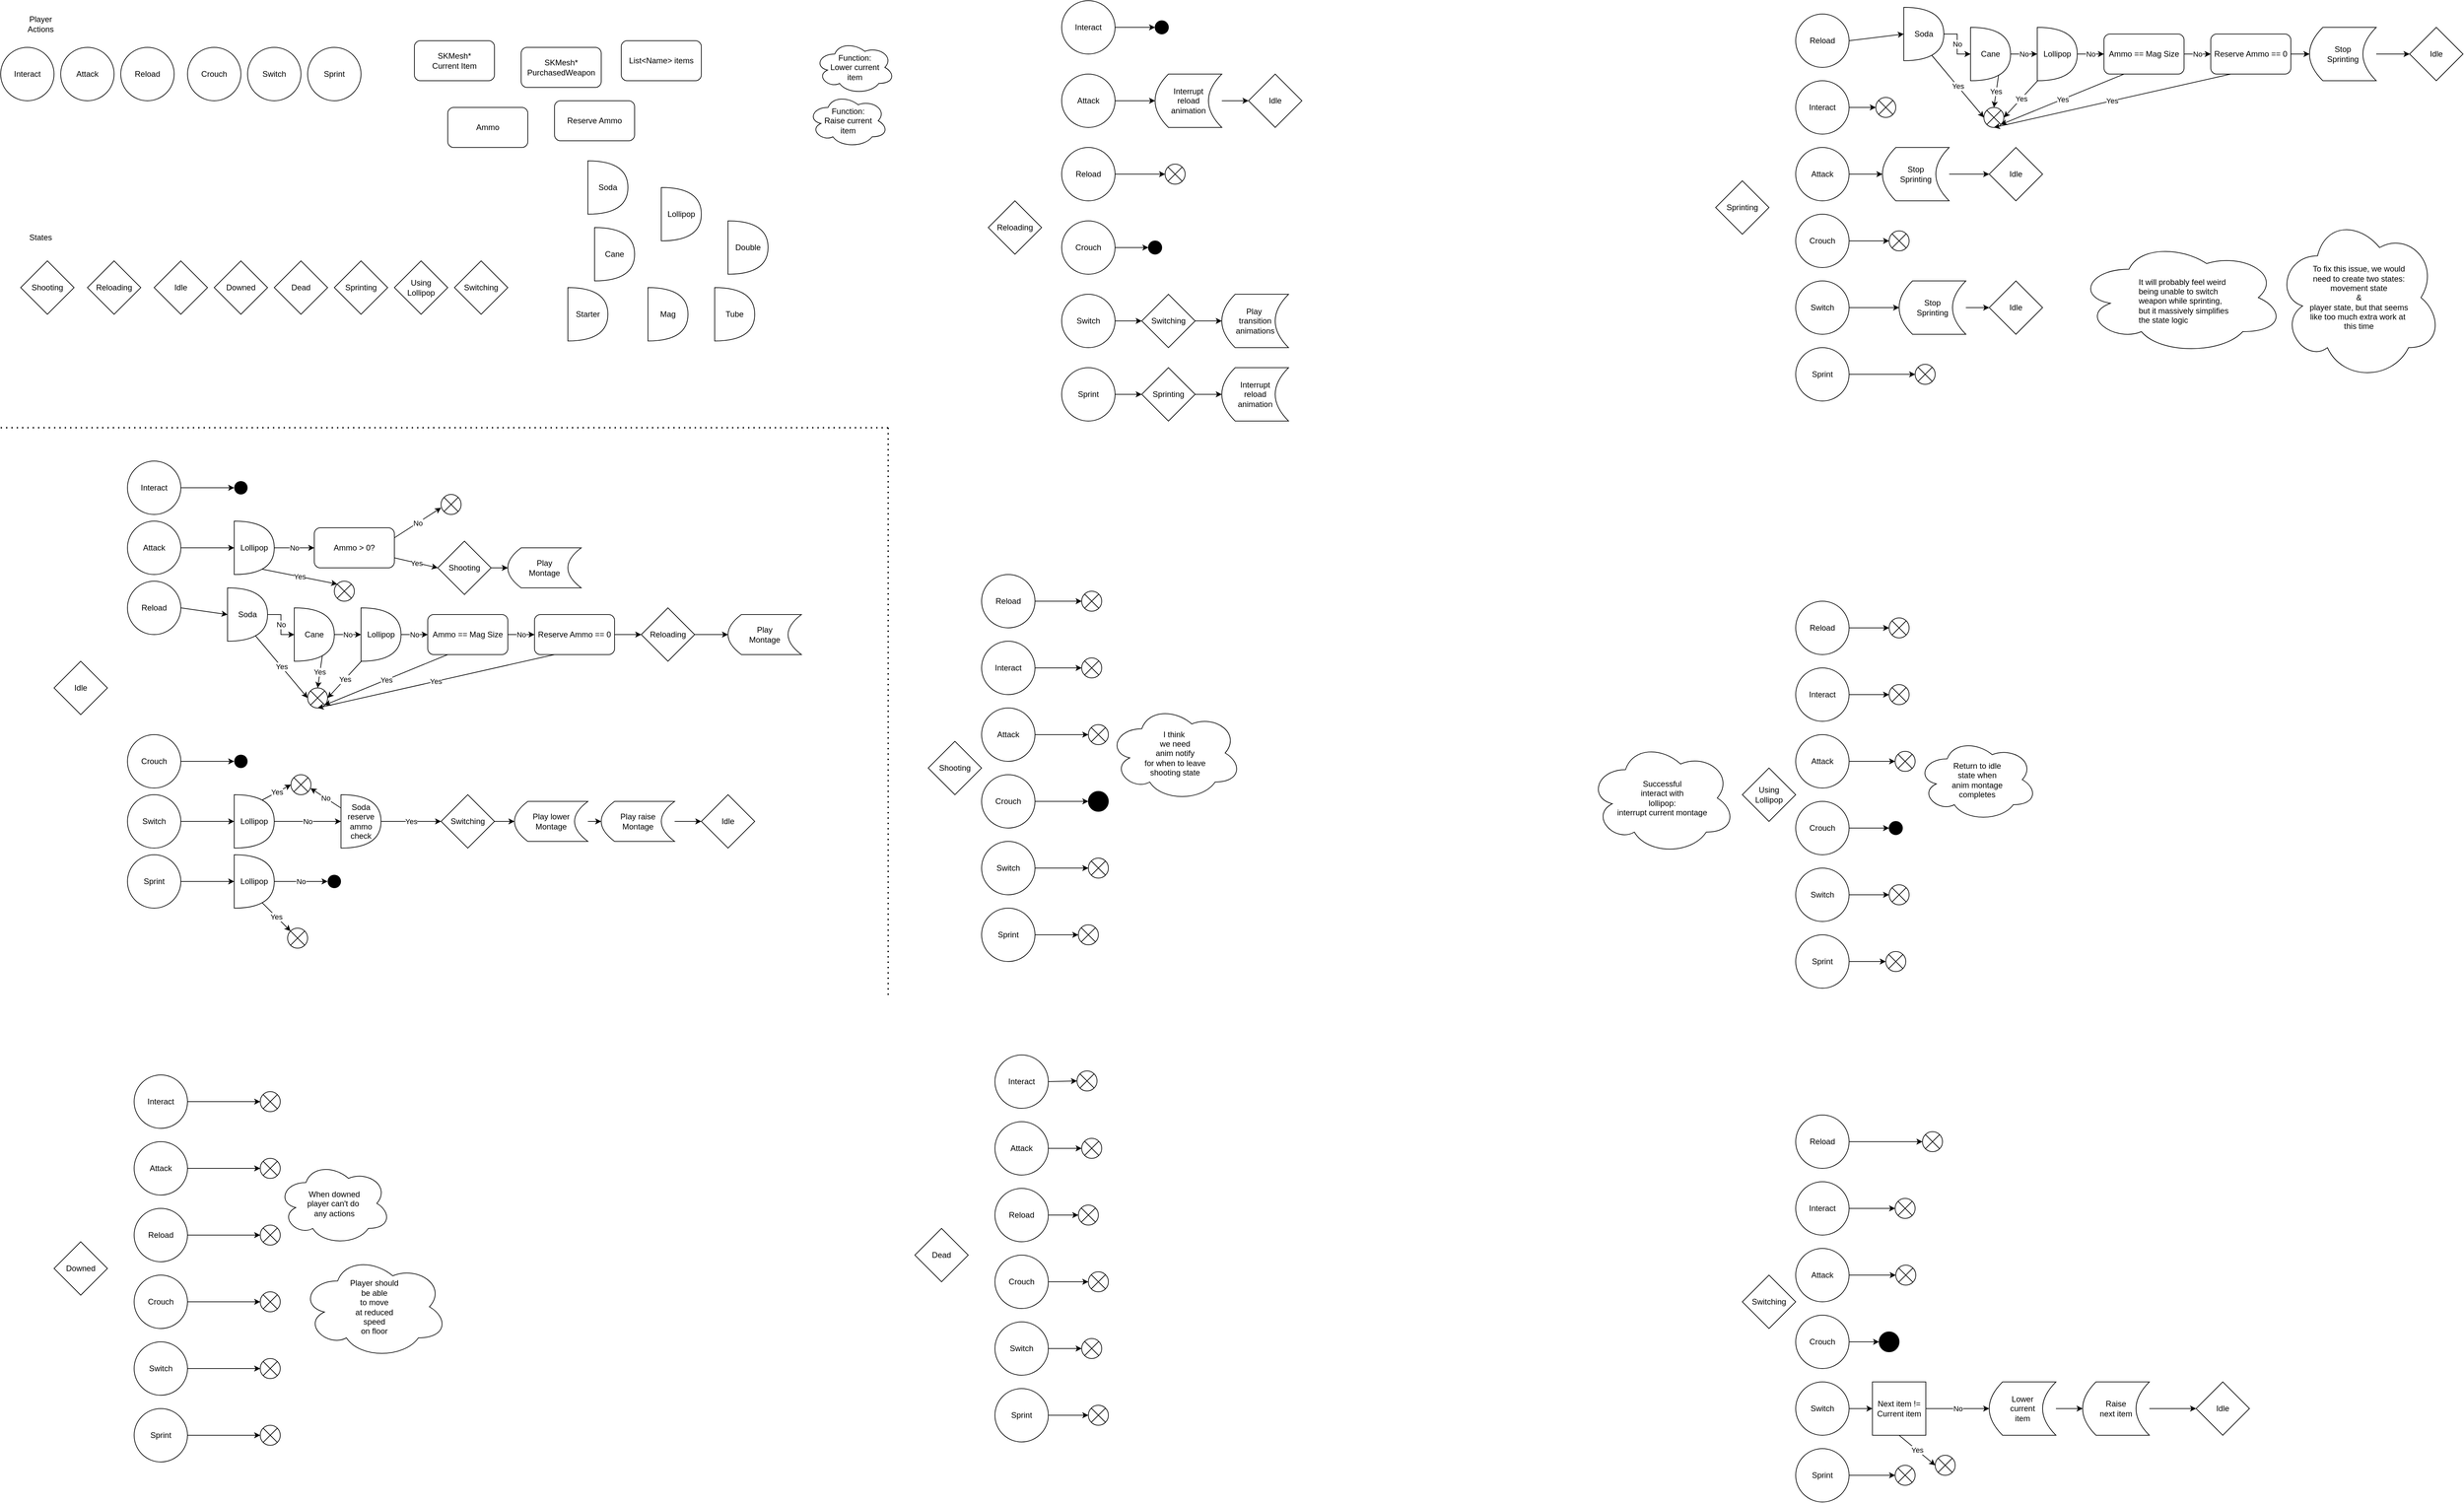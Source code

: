 <mxfile version="20.4.0" type="device"><diagram id="MYtQSjFpxVulJ4ib13MM" name="Page-1"><mxGraphModel dx="4740" dy="2543" grid="1" gridSize="10" guides="1" tooltips="1" connect="1" arrows="1" fold="1" page="1" pageScale="1" pageWidth="827" pageHeight="1169" math="0" shadow="0"><root><mxCell id="0"/><mxCell id="1" parent="0"/><mxCell id="vuIMjvY_dpELeHJJlfhD-1" value="Interact" style="ellipse;whiteSpace=wrap;html=1;aspect=fixed;" vertex="1" parent="1"><mxGeometry x="10" y="90" width="80" height="80" as="geometry"/></mxCell><mxCell id="vuIMjvY_dpELeHJJlfhD-2" value="Attack" style="ellipse;whiteSpace=wrap;html=1;aspect=fixed;" vertex="1" parent="1"><mxGeometry x="100" y="90" width="80" height="80" as="geometry"/></mxCell><mxCell id="vuIMjvY_dpELeHJJlfhD-3" value="Reload" style="ellipse;whiteSpace=wrap;html=1;aspect=fixed;" vertex="1" parent="1"><mxGeometry x="190" y="90" width="80" height="80" as="geometry"/></mxCell><mxCell id="vuIMjvY_dpELeHJJlfhD-4" value="Switch" style="ellipse;whiteSpace=wrap;html=1;aspect=fixed;" vertex="1" parent="1"><mxGeometry x="380" y="90" width="80" height="80" as="geometry"/></mxCell><mxCell id="vuIMjvY_dpELeHJJlfhD-5" value="Crouch" style="ellipse;whiteSpace=wrap;html=1;aspect=fixed;" vertex="1" parent="1"><mxGeometry x="290" y="90" width="80" height="80" as="geometry"/></mxCell><mxCell id="vuIMjvY_dpELeHJJlfhD-6" value="Sprint" style="ellipse;whiteSpace=wrap;html=1;aspect=fixed;" vertex="1" parent="1"><mxGeometry x="470" y="90" width="80" height="80" as="geometry"/></mxCell><mxCell id="vuIMjvY_dpELeHJJlfhD-7" value="&lt;div&gt;SKMesh* &lt;br&gt;&lt;/div&gt;&lt;div&gt;Current Item&lt;/div&gt;" style="rounded=1;whiteSpace=wrap;html=1;" vertex="1" parent="1"><mxGeometry x="630" y="80" width="120" height="60" as="geometry"/></mxCell><mxCell id="vuIMjvY_dpELeHJJlfhD-8" value="&lt;div&gt;SKMesh*&lt;/div&gt;&lt;div&gt;PurchasedWeapon&lt;/div&gt;" style="rounded=1;whiteSpace=wrap;html=1;" vertex="1" parent="1"><mxGeometry x="790" y="90" width="120" height="60" as="geometry"/></mxCell><mxCell id="vuIMjvY_dpELeHJJlfhD-9" value="List&amp;lt;Name&amp;gt; items" style="rounded=1;whiteSpace=wrap;html=1;" vertex="1" parent="1"><mxGeometry x="940" y="80" width="120" height="60" as="geometry"/></mxCell><mxCell id="vuIMjvY_dpELeHJJlfhD-10" value="Player Actions" style="text;html=1;strokeColor=none;fillColor=none;align=center;verticalAlign=middle;whiteSpace=wrap;rounded=0;" vertex="1" parent="1"><mxGeometry x="40" y="40" width="60" height="30" as="geometry"/></mxCell><mxCell id="vuIMjvY_dpELeHJJlfhD-11" value="Shooting" style="rhombus;whiteSpace=wrap;html=1;" vertex="1" parent="1"><mxGeometry x="40" y="410" width="80" height="80" as="geometry"/></mxCell><mxCell id="vuIMjvY_dpELeHJJlfhD-12" value="States" style="text;html=1;strokeColor=none;fillColor=none;align=center;verticalAlign=middle;whiteSpace=wrap;rounded=0;" vertex="1" parent="1"><mxGeometry x="40" y="360" width="60" height="30" as="geometry"/></mxCell><mxCell id="vuIMjvY_dpELeHJJlfhD-13" value="Reloading" style="rhombus;whiteSpace=wrap;html=1;" vertex="1" parent="1"><mxGeometry x="140" y="410" width="80" height="80" as="geometry"/></mxCell><mxCell id="vuIMjvY_dpELeHJJlfhD-14" value="Idle" style="rhombus;whiteSpace=wrap;html=1;" vertex="1" parent="1"><mxGeometry x="90" y="1010" width="80" height="80" as="geometry"/></mxCell><mxCell id="vuIMjvY_dpELeHJJlfhD-15" value="Downed" style="rhombus;whiteSpace=wrap;html=1;" vertex="1" parent="1"><mxGeometry x="330" y="410" width="80" height="80" as="geometry"/></mxCell><mxCell id="vuIMjvY_dpELeHJJlfhD-16" value="Dead" style="rhombus;whiteSpace=wrap;html=1;" vertex="1" parent="1"><mxGeometry x="420" y="410" width="80" height="80" as="geometry"/></mxCell><mxCell id="vuIMjvY_dpELeHJJlfhD-17" value="Sprinting" style="rhombus;whiteSpace=wrap;html=1;" vertex="1" parent="1"><mxGeometry x="510" y="410" width="80" height="80" as="geometry"/></mxCell><mxCell id="vuIMjvY_dpELeHJJlfhD-18" value="Starter" style="shape=or;whiteSpace=wrap;html=1;" vertex="1" parent="1"><mxGeometry x="860" y="450" width="60" height="80" as="geometry"/></mxCell><mxCell id="vuIMjvY_dpELeHJJlfhD-19" value="Double" style="shape=or;whiteSpace=wrap;html=1;" vertex="1" parent="1"><mxGeometry x="1100" y="350" width="60" height="80" as="geometry"/></mxCell><mxCell id="vuIMjvY_dpELeHJJlfhD-20" value="Tube" style="shape=or;whiteSpace=wrap;html=1;" vertex="1" parent="1"><mxGeometry x="1080" y="450" width="60" height="80" as="geometry"/></mxCell><mxCell id="vuIMjvY_dpELeHJJlfhD-21" value="Mag" style="shape=or;whiteSpace=wrap;html=1;" vertex="1" parent="1"><mxGeometry x="980" y="450" width="60" height="80" as="geometry"/></mxCell><mxCell id="vuIMjvY_dpELeHJJlfhD-22" value="Cane" style="shape=or;whiteSpace=wrap;html=1;" vertex="1" parent="1"><mxGeometry x="900" y="360" width="60" height="80" as="geometry"/></mxCell><mxCell id="vuIMjvY_dpELeHJJlfhD-23" value="Soda" style="shape=or;whiteSpace=wrap;html=1;" vertex="1" parent="1"><mxGeometry x="890" y="260" width="60" height="80" as="geometry"/></mxCell><mxCell id="vuIMjvY_dpELeHJJlfhD-24" value="Lollipop" style="shape=or;whiteSpace=wrap;html=1;" vertex="1" parent="1"><mxGeometry x="1000" y="300" width="60" height="80" as="geometry"/></mxCell><mxCell id="vuIMjvY_dpELeHJJlfhD-25" value="Ammo" style="rounded=1;whiteSpace=wrap;html=1;" vertex="1" parent="1"><mxGeometry x="680" y="180" width="120" height="60" as="geometry"/></mxCell><mxCell id="vuIMjvY_dpELeHJJlfhD-26" value="Reserve Ammo" style="rounded=1;whiteSpace=wrap;html=1;" vertex="1" parent="1"><mxGeometry x="840" y="170" width="120" height="60" as="geometry"/></mxCell><mxCell id="vuIMjvY_dpELeHJJlfhD-27" value="Idle" style="rhombus;whiteSpace=wrap;html=1;" vertex="1" parent="1"><mxGeometry x="240" y="410" width="80" height="80" as="geometry"/></mxCell><mxCell id="vuIMjvY_dpELeHJJlfhD-28" value="Interact" style="ellipse;whiteSpace=wrap;html=1;aspect=fixed;" vertex="1" parent="1"><mxGeometry x="200" y="710" width="80" height="80" as="geometry"/></mxCell><mxCell id="vuIMjvY_dpELeHJJlfhD-29" value="Attack" style="ellipse;whiteSpace=wrap;html=1;aspect=fixed;" vertex="1" parent="1"><mxGeometry x="200" y="800" width="80" height="80" as="geometry"/></mxCell><mxCell id="vuIMjvY_dpELeHJJlfhD-30" value="Reload" style="ellipse;whiteSpace=wrap;html=1;aspect=fixed;" vertex="1" parent="1"><mxGeometry x="200" y="890" width="80" height="80" as="geometry"/></mxCell><mxCell id="vuIMjvY_dpELeHJJlfhD-31" value="Crouch" style="ellipse;whiteSpace=wrap;html=1;aspect=fixed;" vertex="1" parent="1"><mxGeometry x="200" y="1120" width="80" height="80" as="geometry"/></mxCell><mxCell id="vuIMjvY_dpELeHJJlfhD-32" value="Switch" style="ellipse;whiteSpace=wrap;html=1;aspect=fixed;" vertex="1" parent="1"><mxGeometry x="200" y="1210" width="80" height="80" as="geometry"/></mxCell><mxCell id="vuIMjvY_dpELeHJJlfhD-33" value="Sprint" style="ellipse;whiteSpace=wrap;html=1;aspect=fixed;" vertex="1" parent="1"><mxGeometry x="200" y="1300" width="80" height="80" as="geometry"/></mxCell><mxCell id="vuIMjvY_dpELeHJJlfhD-34" value="" style="endArrow=classic;html=1;rounded=0;exitX=1;exitY=0.5;exitDx=0;exitDy=0;" edge="1" parent="1" source="vuIMjvY_dpELeHJJlfhD-28"><mxGeometry width="50" height="50" relative="1" as="geometry"><mxPoint x="150" y="830" as="sourcePoint"/><mxPoint x="360" y="750" as="targetPoint"/></mxGeometry></mxCell><mxCell id="vuIMjvY_dpELeHJJlfhD-35" value="" style="endArrow=classic;html=1;rounded=0;exitX=1;exitY=0.5;exitDx=0;exitDy=0;" edge="1" parent="1" source="vuIMjvY_dpELeHJJlfhD-29"><mxGeometry width="50" height="50" relative="1" as="geometry"><mxPoint x="150" y="830" as="sourcePoint"/><mxPoint x="360" y="840" as="targetPoint"/></mxGeometry></mxCell><mxCell id="vuIMjvY_dpELeHJJlfhD-36" value="" style="endArrow=classic;html=1;rounded=0;exitX=1;exitY=0.5;exitDx=0;exitDy=0;entryX=0;entryY=0.5;entryDx=0;entryDy=0;entryPerimeter=0;" edge="1" parent="1" source="vuIMjvY_dpELeHJJlfhD-30" target="vuIMjvY_dpELeHJJlfhD-52"><mxGeometry width="50" height="50" relative="1" as="geometry"><mxPoint x="150" y="1010" as="sourcePoint"/><mxPoint x="360" y="930" as="targetPoint"/></mxGeometry></mxCell><mxCell id="vuIMjvY_dpELeHJJlfhD-37" value="" style="endArrow=classic;html=1;rounded=0;exitX=1;exitY=0.5;exitDx=0;exitDy=0;entryX=0;entryY=0.5;entryDx=0;entryDy=0;" edge="1" parent="1" source="vuIMjvY_dpELeHJJlfhD-31" target="vuIMjvY_dpELeHJJlfhD-68"><mxGeometry width="50" height="50" relative="1" as="geometry"><mxPoint x="130" y="1226" as="sourcePoint"/><mxPoint x="360" y="1160" as="targetPoint"/></mxGeometry></mxCell><mxCell id="vuIMjvY_dpELeHJJlfhD-38" value="" style="endArrow=classic;html=1;rounded=0;exitX=1;exitY=0.5;exitDx=0;exitDy=0;entryX=0;entryY=0.5;entryDx=0;entryDy=0;entryPerimeter=0;" edge="1" parent="1" source="vuIMjvY_dpELeHJJlfhD-32" target="vuIMjvY_dpELeHJJlfhD-70"><mxGeometry width="50" height="50" relative="1" as="geometry"><mxPoint x="130" y="1226" as="sourcePoint"/><mxPoint x="360" y="1250" as="targetPoint"/></mxGeometry></mxCell><mxCell id="vuIMjvY_dpELeHJJlfhD-39" value="" style="endArrow=classic;html=1;rounded=0;exitX=1;exitY=0.5;exitDx=0;exitDy=0;entryX=0;entryY=0.5;entryDx=0;entryDy=0;entryPerimeter=0;" edge="1" parent="1" source="vuIMjvY_dpELeHJJlfhD-33" target="vuIMjvY_dpELeHJJlfhD-87"><mxGeometry width="50" height="50" relative="1" as="geometry"><mxPoint x="130" y="1226" as="sourcePoint"/><mxPoint x="360" y="1340" as="targetPoint"/></mxGeometry></mxCell><mxCell id="vuIMjvY_dpELeHJJlfhD-40" value="&lt;div&gt;Using&lt;/div&gt;&lt;div&gt;Lollipop&lt;br&gt;&lt;/div&gt;" style="rhombus;whiteSpace=wrap;html=1;" vertex="1" parent="1"><mxGeometry x="600" y="410" width="80" height="80" as="geometry"/></mxCell><mxCell id="vuIMjvY_dpELeHJJlfhD-41" value="" style="ellipse;fillColor=#000000;strokeColor=none;" vertex="1" parent="1"><mxGeometry x="360" y="740" width="20" height="20" as="geometry"/></mxCell><mxCell id="vuIMjvY_dpELeHJJlfhD-42" value="Ammo &amp;gt; 0?" style="rounded=1;whiteSpace=wrap;html=1;" vertex="1" parent="1"><mxGeometry x="480" y="810" width="120" height="60" as="geometry"/></mxCell><mxCell id="vuIMjvY_dpELeHJJlfhD-43" value="No" style="edgeStyle=orthogonalEdgeStyle;rounded=0;orthogonalLoop=1;jettySize=auto;html=1;exitX=1;exitY=0.5;exitDx=0;exitDy=0;exitPerimeter=0;entryX=0;entryY=0.5;entryDx=0;entryDy=0;" edge="1" parent="1" source="vuIMjvY_dpELeHJJlfhD-44" target="vuIMjvY_dpELeHJJlfhD-42"><mxGeometry relative="1" as="geometry"/></mxCell><mxCell id="vuIMjvY_dpELeHJJlfhD-44" value="Lollipop" style="shape=or;whiteSpace=wrap;html=1;" vertex="1" parent="1"><mxGeometry x="360" y="800" width="60" height="80" as="geometry"/></mxCell><mxCell id="vuIMjvY_dpELeHJJlfhD-45" value="Yes" style="endArrow=classic;html=1;rounded=0;exitX=0.7;exitY=0.9;exitDx=0;exitDy=0;exitPerimeter=0;entryX=0;entryY=0;entryDx=0;entryDy=0;" edge="1" parent="1" source="vuIMjvY_dpELeHJJlfhD-44" target="vuIMjvY_dpELeHJJlfhD-46"><mxGeometry width="50" height="50" relative="1" as="geometry"><mxPoint x="480" y="970" as="sourcePoint"/><mxPoint x="450" y="900" as="targetPoint"/></mxGeometry></mxCell><mxCell id="vuIMjvY_dpELeHJJlfhD-46" value="" style="shape=sumEllipse;perimeter=ellipsePerimeter;whiteSpace=wrap;html=1;backgroundOutline=1;" vertex="1" parent="1"><mxGeometry x="510" y="890" width="30" height="30" as="geometry"/></mxCell><mxCell id="vuIMjvY_dpELeHJJlfhD-47" value="No" style="endArrow=classic;html=1;rounded=0;exitX=1;exitY=0.25;exitDx=0;exitDy=0;" edge="1" parent="1" source="vuIMjvY_dpELeHJJlfhD-42"><mxGeometry width="50" height="50" relative="1" as="geometry"><mxPoint x="650" y="860" as="sourcePoint"/><mxPoint x="670" y="780" as="targetPoint"/></mxGeometry></mxCell><mxCell id="vuIMjvY_dpELeHJJlfhD-48" value="" style="shape=sumEllipse;perimeter=ellipsePerimeter;whiteSpace=wrap;html=1;backgroundOutline=1;" vertex="1" parent="1"><mxGeometry x="670" y="760" width="30" height="30" as="geometry"/></mxCell><mxCell id="vuIMjvY_dpELeHJJlfhD-49" value="Yes" style="endArrow=classic;html=1;rounded=0;exitX=1;exitY=0.75;exitDx=0;exitDy=0;entryX=0;entryY=0.5;entryDx=0;entryDy=0;" edge="1" parent="1" source="vuIMjvY_dpELeHJJlfhD-42" target="vuIMjvY_dpELeHJJlfhD-80"><mxGeometry width="50" height="50" relative="1" as="geometry"><mxPoint x="670" y="910" as="sourcePoint"/><mxPoint x="680" y="870" as="targetPoint"/></mxGeometry></mxCell><mxCell id="vuIMjvY_dpELeHJJlfhD-50" value="&lt;div&gt;Play &lt;br&gt;&lt;/div&gt;&lt;div&gt;Montage&lt;br&gt;&lt;/div&gt;" style="shape=dataStorage;whiteSpace=wrap;html=1;fixedSize=1;" vertex="1" parent="1"><mxGeometry x="770" y="840" width="110" height="60" as="geometry"/></mxCell><mxCell id="vuIMjvY_dpELeHJJlfhD-51" value="No" style="edgeStyle=orthogonalEdgeStyle;rounded=0;orthogonalLoop=1;jettySize=auto;html=1;exitX=1;exitY=0.5;exitDx=0;exitDy=0;exitPerimeter=0;entryX=0;entryY=0.5;entryDx=0;entryDy=0;entryPerimeter=0;" edge="1" parent="1" source="vuIMjvY_dpELeHJJlfhD-52" target="vuIMjvY_dpELeHJJlfhD-54"><mxGeometry relative="1" as="geometry"/></mxCell><mxCell id="vuIMjvY_dpELeHJJlfhD-52" value="Soda" style="shape=or;whiteSpace=wrap;html=1;" vertex="1" parent="1"><mxGeometry x="350" y="900" width="60" height="80" as="geometry"/></mxCell><mxCell id="vuIMjvY_dpELeHJJlfhD-53" value="No" style="edgeStyle=orthogonalEdgeStyle;rounded=0;orthogonalLoop=1;jettySize=auto;html=1;exitX=1;exitY=0.5;exitDx=0;exitDy=0;exitPerimeter=0;entryX=0;entryY=0.5;entryDx=0;entryDy=0;entryPerimeter=0;" edge="1" parent="1" source="vuIMjvY_dpELeHJJlfhD-54" target="vuIMjvY_dpELeHJJlfhD-56"><mxGeometry relative="1" as="geometry"/></mxCell><mxCell id="vuIMjvY_dpELeHJJlfhD-54" value="Cane" style="shape=or;whiteSpace=wrap;html=1;" vertex="1" parent="1"><mxGeometry x="450" y="930" width="60" height="80" as="geometry"/></mxCell><mxCell id="vuIMjvY_dpELeHJJlfhD-55" value="No" style="edgeStyle=orthogonalEdgeStyle;rounded=0;orthogonalLoop=1;jettySize=auto;html=1;exitX=1;exitY=0.5;exitDx=0;exitDy=0;exitPerimeter=0;entryX=0;entryY=0.5;entryDx=0;entryDy=0;" edge="1" parent="1" source="vuIMjvY_dpELeHJJlfhD-56" target="vuIMjvY_dpELeHJJlfhD-62"><mxGeometry relative="1" as="geometry"/></mxCell><mxCell id="vuIMjvY_dpELeHJJlfhD-56" value="Lollipop" style="shape=or;whiteSpace=wrap;html=1;" vertex="1" parent="1"><mxGeometry x="550" y="930" width="60" height="80" as="geometry"/></mxCell><mxCell id="vuIMjvY_dpELeHJJlfhD-57" value="" style="shape=sumEllipse;perimeter=ellipsePerimeter;whiteSpace=wrap;html=1;backgroundOutline=1;" vertex="1" parent="1"><mxGeometry x="470" y="1050" width="30" height="30" as="geometry"/></mxCell><mxCell id="vuIMjvY_dpELeHJJlfhD-58" value="Yes" style="endArrow=classic;html=1;rounded=0;exitX=0.7;exitY=0.9;exitDx=0;exitDy=0;exitPerimeter=0;entryX=0;entryY=0.5;entryDx=0;entryDy=0;" edge="1" parent="1" source="vuIMjvY_dpELeHJJlfhD-52" target="vuIMjvY_dpELeHJJlfhD-57"><mxGeometry width="50" height="50" relative="1" as="geometry"><mxPoint x="400" y="1080" as="sourcePoint"/><mxPoint x="450" y="1030" as="targetPoint"/></mxGeometry></mxCell><mxCell id="vuIMjvY_dpELeHJJlfhD-59" value="Yes" style="endArrow=classic;html=1;rounded=0;entryX=0.5;entryY=0;entryDx=0;entryDy=0;exitX=0.7;exitY=0.9;exitDx=0;exitDy=0;exitPerimeter=0;" edge="1" parent="1" source="vuIMjvY_dpELeHJJlfhD-54" target="vuIMjvY_dpELeHJJlfhD-57"><mxGeometry width="50" height="50" relative="1" as="geometry"><mxPoint x="460" y="1140" as="sourcePoint"/><mxPoint x="510" y="1090" as="targetPoint"/></mxGeometry></mxCell><mxCell id="vuIMjvY_dpELeHJJlfhD-60" value="Yes" style="endArrow=classic;html=1;rounded=0;entryX=1;entryY=0.5;entryDx=0;entryDy=0;exitX=0.017;exitY=0.994;exitDx=0;exitDy=0;exitPerimeter=0;" edge="1" parent="1" source="vuIMjvY_dpELeHJJlfhD-56" target="vuIMjvY_dpELeHJJlfhD-57"><mxGeometry width="50" height="50" relative="1" as="geometry"><mxPoint x="520" y="1090" as="sourcePoint"/><mxPoint x="570" y="1040" as="targetPoint"/></mxGeometry></mxCell><mxCell id="vuIMjvY_dpELeHJJlfhD-61" value="No" style="edgeStyle=orthogonalEdgeStyle;rounded=0;orthogonalLoop=1;jettySize=auto;html=1;exitX=1;exitY=0.5;exitDx=0;exitDy=0;entryX=0;entryY=0.5;entryDx=0;entryDy=0;" edge="1" parent="1" source="vuIMjvY_dpELeHJJlfhD-62" target="vuIMjvY_dpELeHJJlfhD-65"><mxGeometry relative="1" as="geometry"/></mxCell><mxCell id="vuIMjvY_dpELeHJJlfhD-62" value="Ammo == Mag Size" style="rounded=1;whiteSpace=wrap;html=1;" vertex="1" parent="1"><mxGeometry x="650" y="940" width="120" height="60" as="geometry"/></mxCell><mxCell id="vuIMjvY_dpELeHJJlfhD-63" value="Yes" style="endArrow=classic;html=1;rounded=0;entryX=1;entryY=1;entryDx=0;entryDy=0;exitX=0.25;exitY=1;exitDx=0;exitDy=0;" edge="1" parent="1" source="vuIMjvY_dpELeHJJlfhD-62" target="vuIMjvY_dpELeHJJlfhD-57"><mxGeometry width="50" height="50" relative="1" as="geometry"><mxPoint x="590" y="1090" as="sourcePoint"/><mxPoint x="640" y="1040" as="targetPoint"/></mxGeometry></mxCell><mxCell id="vuIMjvY_dpELeHJJlfhD-64" style="edgeStyle=orthogonalEdgeStyle;rounded=0;orthogonalLoop=1;jettySize=auto;html=1;exitX=1;exitY=0.5;exitDx=0;exitDy=0;entryX=0;entryY=0.5;entryDx=0;entryDy=0;" edge="1" parent="1" source="vuIMjvY_dpELeHJJlfhD-65" target="vuIMjvY_dpELeHJJlfhD-82"><mxGeometry relative="1" as="geometry"/></mxCell><mxCell id="vuIMjvY_dpELeHJJlfhD-65" value="Reserve Ammo == 0" style="rounded=1;whiteSpace=wrap;html=1;" vertex="1" parent="1"><mxGeometry x="810" y="940" width="120" height="60" as="geometry"/></mxCell><mxCell id="vuIMjvY_dpELeHJJlfhD-66" value="Yes" style="endArrow=classic;html=1;rounded=0;entryX=0.5;entryY=1;entryDx=0;entryDy=0;exitX=0.25;exitY=1;exitDx=0;exitDy=0;" edge="1" parent="1" source="vuIMjvY_dpELeHJJlfhD-65" target="vuIMjvY_dpELeHJJlfhD-57"><mxGeometry width="50" height="50" relative="1" as="geometry"><mxPoint x="720" y="1040" as="sourcePoint"/><mxPoint x="770" y="990" as="targetPoint"/></mxGeometry></mxCell><mxCell id="vuIMjvY_dpELeHJJlfhD-67" value="&lt;div&gt;Play &lt;br&gt;&lt;/div&gt;&lt;div&gt;Montage&lt;br&gt;&lt;/div&gt;" style="shape=dataStorage;whiteSpace=wrap;html=1;fixedSize=1;" vertex="1" parent="1"><mxGeometry x="1100" y="940" width="110" height="60" as="geometry"/></mxCell><mxCell id="vuIMjvY_dpELeHJJlfhD-68" value="" style="ellipse;fillColor=#000000;strokeColor=none;" vertex="1" parent="1"><mxGeometry x="360" y="1150" width="20" height="20" as="geometry"/></mxCell><mxCell id="vuIMjvY_dpELeHJJlfhD-69" value="No" style="edgeStyle=orthogonalEdgeStyle;rounded=0;orthogonalLoop=1;jettySize=auto;html=1;exitX=1;exitY=0.5;exitDx=0;exitDy=0;exitPerimeter=0;entryX=0;entryY=0.5;entryDx=0;entryDy=0;entryPerimeter=0;" edge="1" parent="1" source="vuIMjvY_dpELeHJJlfhD-70" target="vuIMjvY_dpELeHJJlfhD-74"><mxGeometry relative="1" as="geometry"/></mxCell><mxCell id="vuIMjvY_dpELeHJJlfhD-70" value="Lollipop" style="shape=or;whiteSpace=wrap;html=1;" vertex="1" parent="1"><mxGeometry x="360" y="1210" width="60" height="80" as="geometry"/></mxCell><mxCell id="vuIMjvY_dpELeHJJlfhD-71" value="" style="shape=sumEllipse;perimeter=ellipsePerimeter;whiteSpace=wrap;html=1;backgroundOutline=1;" vertex="1" parent="1"><mxGeometry x="445" y="1180" width="30" height="30" as="geometry"/></mxCell><mxCell id="vuIMjvY_dpELeHJJlfhD-72" value="Yes" style="endArrow=classic;html=1;rounded=0;exitX=0.7;exitY=0.1;exitDx=0;exitDy=0;exitPerimeter=0;entryX=0;entryY=0.5;entryDx=0;entryDy=0;" edge="1" parent="1" source="vuIMjvY_dpELeHJJlfhD-70" target="vuIMjvY_dpELeHJJlfhD-71"><mxGeometry width="50" height="50" relative="1" as="geometry"><mxPoint x="460" y="1350" as="sourcePoint"/><mxPoint x="510" y="1300" as="targetPoint"/></mxGeometry></mxCell><mxCell id="vuIMjvY_dpELeHJJlfhD-73" value="Yes" style="edgeStyle=orthogonalEdgeStyle;rounded=0;orthogonalLoop=1;jettySize=auto;html=1;exitX=1;exitY=0.5;exitDx=0;exitDy=0;exitPerimeter=0;entryX=0;entryY=0.5;entryDx=0;entryDy=0;" edge="1" parent="1" source="vuIMjvY_dpELeHJJlfhD-74" target="vuIMjvY_dpELeHJJlfhD-85"><mxGeometry relative="1" as="geometry"/></mxCell><mxCell id="vuIMjvY_dpELeHJJlfhD-74" value="&lt;div&gt;Soda reserve&lt;/div&gt;&lt;div&gt;ammo &lt;br&gt;&lt;/div&gt;&lt;div&gt;check&lt;br&gt;&lt;/div&gt;" style="shape=or;whiteSpace=wrap;html=1;" vertex="1" parent="1"><mxGeometry x="520" y="1210" width="60" height="80" as="geometry"/></mxCell><mxCell id="vuIMjvY_dpELeHJJlfhD-75" value="No" style="endArrow=classic;html=1;rounded=0;exitX=0;exitY=0.25;exitDx=0;exitDy=0;exitPerimeter=0;entryX=0.978;entryY=0.678;entryDx=0;entryDy=0;entryPerimeter=0;" edge="1" parent="1" source="vuIMjvY_dpELeHJJlfhD-74" target="vuIMjvY_dpELeHJJlfhD-71"><mxGeometry width="50" height="50" relative="1" as="geometry"><mxPoint x="600" y="1220" as="sourcePoint"/><mxPoint x="650" y="1170" as="targetPoint"/></mxGeometry></mxCell><mxCell id="vuIMjvY_dpELeHJJlfhD-76" style="edgeStyle=orthogonalEdgeStyle;rounded=0;orthogonalLoop=1;jettySize=auto;html=1;exitX=1;exitY=0.5;exitDx=0;exitDy=0;entryX=0;entryY=0.5;entryDx=0;entryDy=0;" edge="1" parent="1" source="vuIMjvY_dpELeHJJlfhD-77" target="vuIMjvY_dpELeHJJlfhD-78"><mxGeometry relative="1" as="geometry"/></mxCell><mxCell id="vuIMjvY_dpELeHJJlfhD-77" value="&lt;div&gt;Play lower &lt;br&gt;&lt;/div&gt;&lt;div&gt;Montage&lt;br&gt;&lt;/div&gt;" style="shape=dataStorage;whiteSpace=wrap;html=1;fixedSize=1;" vertex="1" parent="1"><mxGeometry x="780" y="1220" width="110" height="60" as="geometry"/></mxCell><mxCell id="vuIMjvY_dpELeHJJlfhD-78" value="&lt;div&gt;Play raise &lt;br&gt;&lt;/div&gt;&lt;div&gt;Montage&lt;br&gt;&lt;/div&gt;" style="shape=dataStorage;whiteSpace=wrap;html=1;fixedSize=1;" vertex="1" parent="1"><mxGeometry x="910" y="1220" width="110" height="60" as="geometry"/></mxCell><mxCell id="vuIMjvY_dpELeHJJlfhD-79" style="edgeStyle=orthogonalEdgeStyle;rounded=0;orthogonalLoop=1;jettySize=auto;html=1;exitX=1;exitY=0.5;exitDx=0;exitDy=0;entryX=0;entryY=0.5;entryDx=0;entryDy=0;" edge="1" parent="1" source="vuIMjvY_dpELeHJJlfhD-80" target="vuIMjvY_dpELeHJJlfhD-50"><mxGeometry relative="1" as="geometry"/></mxCell><mxCell id="vuIMjvY_dpELeHJJlfhD-80" value="Shooting" style="rhombus;whiteSpace=wrap;html=1;" vertex="1" parent="1"><mxGeometry x="665" y="830" width="80" height="80" as="geometry"/></mxCell><mxCell id="vuIMjvY_dpELeHJJlfhD-81" style="edgeStyle=orthogonalEdgeStyle;rounded=0;orthogonalLoop=1;jettySize=auto;html=1;exitX=1;exitY=0.5;exitDx=0;exitDy=0;entryX=0;entryY=0.5;entryDx=0;entryDy=0;" edge="1" parent="1" source="vuIMjvY_dpELeHJJlfhD-82" target="vuIMjvY_dpELeHJJlfhD-67"><mxGeometry relative="1" as="geometry"/></mxCell><mxCell id="vuIMjvY_dpELeHJJlfhD-82" value="Reloading" style="rhombus;whiteSpace=wrap;html=1;" vertex="1" parent="1"><mxGeometry x="970" y="930" width="80" height="80" as="geometry"/></mxCell><mxCell id="vuIMjvY_dpELeHJJlfhD-83" value="Switching" style="rhombus;whiteSpace=wrap;html=1;" vertex="1" parent="1"><mxGeometry x="690" y="410" width="80" height="80" as="geometry"/></mxCell><mxCell id="vuIMjvY_dpELeHJJlfhD-84" style="edgeStyle=orthogonalEdgeStyle;rounded=0;orthogonalLoop=1;jettySize=auto;html=1;exitX=1;exitY=0.5;exitDx=0;exitDy=0;entryX=0;entryY=0.5;entryDx=0;entryDy=0;" edge="1" parent="1" source="vuIMjvY_dpELeHJJlfhD-85" target="vuIMjvY_dpELeHJJlfhD-77"><mxGeometry relative="1" as="geometry"/></mxCell><mxCell id="vuIMjvY_dpELeHJJlfhD-85" value="Switching" style="rhombus;whiteSpace=wrap;html=1;" vertex="1" parent="1"><mxGeometry x="670" y="1210" width="80" height="80" as="geometry"/></mxCell><mxCell id="vuIMjvY_dpELeHJJlfhD-86" value="No" style="edgeStyle=orthogonalEdgeStyle;rounded=0;orthogonalLoop=1;jettySize=auto;html=1;exitX=1;exitY=0.5;exitDx=0;exitDy=0;exitPerimeter=0;entryX=0;entryY=0.5;entryDx=0;entryDy=0;" edge="1" parent="1" source="vuIMjvY_dpELeHJJlfhD-87" target="vuIMjvY_dpELeHJJlfhD-90"><mxGeometry relative="1" as="geometry"><mxPoint x="510" y="1340" as="targetPoint"/></mxGeometry></mxCell><mxCell id="vuIMjvY_dpELeHJJlfhD-87" value="Lollipop" style="shape=or;whiteSpace=wrap;html=1;" vertex="1" parent="1"><mxGeometry x="360" y="1300" width="60" height="80" as="geometry"/></mxCell><mxCell id="vuIMjvY_dpELeHJJlfhD-88" value="" style="shape=sumEllipse;perimeter=ellipsePerimeter;whiteSpace=wrap;html=1;backgroundOutline=1;" vertex="1" parent="1"><mxGeometry x="440" y="1410" width="30" height="30" as="geometry"/></mxCell><mxCell id="vuIMjvY_dpELeHJJlfhD-89" value="Yes" style="endArrow=classic;html=1;rounded=0;exitX=0.7;exitY=0.9;exitDx=0;exitDy=0;exitPerimeter=0;entryX=0;entryY=0;entryDx=0;entryDy=0;" edge="1" parent="1" source="vuIMjvY_dpELeHJJlfhD-87" target="vuIMjvY_dpELeHJJlfhD-88"><mxGeometry width="50" height="50" relative="1" as="geometry"><mxPoint x="450" y="1370" as="sourcePoint"/><mxPoint x="500" y="1320" as="targetPoint"/></mxGeometry></mxCell><mxCell id="vuIMjvY_dpELeHJJlfhD-90" value="" style="ellipse;fillColor=#000000;strokeColor=none;" vertex="1" parent="1"><mxGeometry x="500" y="1330" width="20" height="20" as="geometry"/></mxCell><mxCell id="vuIMjvY_dpELeHJJlfhD-91" value="" style="endArrow=none;dashed=1;html=1;dashPattern=1 3;strokeWidth=2;rounded=0;" edge="1" parent="1"><mxGeometry width="50" height="50" relative="1" as="geometry"><mxPoint x="10" y="660" as="sourcePoint"/><mxPoint x="1340" y="660" as="targetPoint"/></mxGeometry></mxCell><mxCell id="vuIMjvY_dpELeHJJlfhD-92" value="" style="endArrow=none;dashed=1;html=1;dashPattern=1 3;strokeWidth=2;rounded=0;" edge="1" parent="1"><mxGeometry width="50" height="50" relative="1" as="geometry"><mxPoint x="1340" y="1510" as="sourcePoint"/><mxPoint x="1340" y="660" as="targetPoint"/></mxGeometry></mxCell><mxCell id="vuIMjvY_dpELeHJJlfhD-93" value="Shooting" style="rhombus;whiteSpace=wrap;html=1;" vertex="1" parent="1"><mxGeometry x="1400" y="1130" width="80" height="80" as="geometry"/></mxCell><mxCell id="vuIMjvY_dpELeHJJlfhD-94" value="Interact" style="ellipse;whiteSpace=wrap;html=1;aspect=fixed;" vertex="1" parent="1"><mxGeometry x="1480" y="980" width="80" height="80" as="geometry"/></mxCell><mxCell id="vuIMjvY_dpELeHJJlfhD-95" value="Attack" style="ellipse;whiteSpace=wrap;html=1;aspect=fixed;" vertex="1" parent="1"><mxGeometry x="1480" y="1080" width="80" height="80" as="geometry"/></mxCell><mxCell id="vuIMjvY_dpELeHJJlfhD-96" value="Reload" style="ellipse;whiteSpace=wrap;html=1;aspect=fixed;" vertex="1" parent="1"><mxGeometry x="1480" y="880" width="80" height="80" as="geometry"/></mxCell><mxCell id="vuIMjvY_dpELeHJJlfhD-97" value="Crouch" style="ellipse;whiteSpace=wrap;html=1;aspect=fixed;" vertex="1" parent="1"><mxGeometry x="1480" y="1180" width="80" height="80" as="geometry"/></mxCell><mxCell id="vuIMjvY_dpELeHJJlfhD-98" value="Switch" style="ellipse;whiteSpace=wrap;html=1;aspect=fixed;" vertex="1" parent="1"><mxGeometry x="1480" y="1280" width="80" height="80" as="geometry"/></mxCell><mxCell id="vuIMjvY_dpELeHJJlfhD-99" value="Sprint" style="ellipse;whiteSpace=wrap;html=1;aspect=fixed;" vertex="1" parent="1"><mxGeometry x="1480" y="1380" width="80" height="80" as="geometry"/></mxCell><mxCell id="vuIMjvY_dpELeHJJlfhD-100" value="Reloading" style="rhombus;whiteSpace=wrap;html=1;" vertex="1" parent="1"><mxGeometry x="1490" y="320" width="80" height="80" as="geometry"/></mxCell><mxCell id="vuIMjvY_dpELeHJJlfhD-101" value="Interact" style="ellipse;whiteSpace=wrap;html=1;aspect=fixed;" vertex="1" parent="1"><mxGeometry x="1600" y="20" width="80" height="80" as="geometry"/></mxCell><mxCell id="vuIMjvY_dpELeHJJlfhD-102" value="Attack" style="ellipse;whiteSpace=wrap;html=1;aspect=fixed;" vertex="1" parent="1"><mxGeometry x="1600" y="130" width="80" height="80" as="geometry"/></mxCell><mxCell id="vuIMjvY_dpELeHJJlfhD-103" value="Reload" style="ellipse;whiteSpace=wrap;html=1;aspect=fixed;" vertex="1" parent="1"><mxGeometry x="1600" y="240" width="80" height="80" as="geometry"/></mxCell><mxCell id="vuIMjvY_dpELeHJJlfhD-104" value="Crouch" style="ellipse;whiteSpace=wrap;html=1;aspect=fixed;" vertex="1" parent="1"><mxGeometry x="1600" y="350" width="80" height="80" as="geometry"/></mxCell><mxCell id="vuIMjvY_dpELeHJJlfhD-105" value="Switch" style="ellipse;whiteSpace=wrap;html=1;aspect=fixed;" vertex="1" parent="1"><mxGeometry x="1600" y="460" width="80" height="80" as="geometry"/></mxCell><mxCell id="vuIMjvY_dpELeHJJlfhD-106" value="Sprint" style="ellipse;whiteSpace=wrap;html=1;aspect=fixed;" vertex="1" parent="1"><mxGeometry x="1600" y="570" width="80" height="80" as="geometry"/></mxCell><mxCell id="vuIMjvY_dpELeHJJlfhD-107" value="Downed" style="rhombus;whiteSpace=wrap;html=1;" vertex="1" parent="1"><mxGeometry x="90" y="1880" width="80" height="80" as="geometry"/></mxCell><mxCell id="vuIMjvY_dpELeHJJlfhD-108" value="Interact" style="ellipse;whiteSpace=wrap;html=1;aspect=fixed;" vertex="1" parent="1"><mxGeometry x="210" y="1630" width="80" height="80" as="geometry"/></mxCell><mxCell id="vuIMjvY_dpELeHJJlfhD-109" value="Attack" style="ellipse;whiteSpace=wrap;html=1;aspect=fixed;" vertex="1" parent="1"><mxGeometry x="210" y="1730" width="80" height="80" as="geometry"/></mxCell><mxCell id="vuIMjvY_dpELeHJJlfhD-110" value="Reload" style="ellipse;whiteSpace=wrap;html=1;aspect=fixed;" vertex="1" parent="1"><mxGeometry x="210" y="1830" width="80" height="80" as="geometry"/></mxCell><mxCell id="vuIMjvY_dpELeHJJlfhD-111" value="Switch" style="ellipse;whiteSpace=wrap;html=1;aspect=fixed;" vertex="1" parent="1"><mxGeometry x="210" y="2030" width="80" height="80" as="geometry"/></mxCell><mxCell id="vuIMjvY_dpELeHJJlfhD-112" value="Crouch" style="ellipse;whiteSpace=wrap;html=1;aspect=fixed;" vertex="1" parent="1"><mxGeometry x="210" y="1930" width="80" height="80" as="geometry"/></mxCell><mxCell id="vuIMjvY_dpELeHJJlfhD-113" value="Sprint" style="ellipse;whiteSpace=wrap;html=1;aspect=fixed;" vertex="1" parent="1"><mxGeometry x="210" y="2130" width="80" height="80" as="geometry"/></mxCell><mxCell id="vuIMjvY_dpELeHJJlfhD-114" value="Dead" style="rhombus;whiteSpace=wrap;html=1;" vertex="1" parent="1"><mxGeometry x="1380" y="1860" width="80" height="80" as="geometry"/></mxCell><mxCell id="vuIMjvY_dpELeHJJlfhD-115" value="Interact" style="ellipse;whiteSpace=wrap;html=1;aspect=fixed;" vertex="1" parent="1"><mxGeometry x="1500" y="1600" width="80" height="80" as="geometry"/></mxCell><mxCell id="vuIMjvY_dpELeHJJlfhD-116" value="Attack" style="ellipse;whiteSpace=wrap;html=1;aspect=fixed;" vertex="1" parent="1"><mxGeometry x="1500" y="1700" width="80" height="80" as="geometry"/></mxCell><mxCell id="vuIMjvY_dpELeHJJlfhD-117" value="Reload" style="ellipse;whiteSpace=wrap;html=1;aspect=fixed;" vertex="1" parent="1"><mxGeometry x="1500" y="1800" width="80" height="80" as="geometry"/></mxCell><mxCell id="vuIMjvY_dpELeHJJlfhD-118" value="Switch" style="ellipse;whiteSpace=wrap;html=1;aspect=fixed;" vertex="1" parent="1"><mxGeometry x="1500" y="2000" width="80" height="80" as="geometry"/></mxCell><mxCell id="vuIMjvY_dpELeHJJlfhD-119" value="Crouch" style="ellipse;whiteSpace=wrap;html=1;aspect=fixed;" vertex="1" parent="1"><mxGeometry x="1500" y="1900" width="80" height="80" as="geometry"/></mxCell><mxCell id="vuIMjvY_dpELeHJJlfhD-120" value="Sprint" style="ellipse;whiteSpace=wrap;html=1;aspect=fixed;" vertex="1" parent="1"><mxGeometry x="1500" y="2100" width="80" height="80" as="geometry"/></mxCell><mxCell id="vuIMjvY_dpELeHJJlfhD-121" value="Sprinting" style="rhombus;whiteSpace=wrap;html=1;" vertex="1" parent="1"><mxGeometry x="2580" y="290" width="80" height="80" as="geometry"/></mxCell><mxCell id="vuIMjvY_dpELeHJJlfhD-122" value="Interact" style="ellipse;whiteSpace=wrap;html=1;aspect=fixed;" vertex="1" parent="1"><mxGeometry x="2700" y="140" width="80" height="80" as="geometry"/></mxCell><mxCell id="vuIMjvY_dpELeHJJlfhD-123" value="Attack" style="ellipse;whiteSpace=wrap;html=1;aspect=fixed;" vertex="1" parent="1"><mxGeometry x="2700" y="240" width="80" height="80" as="geometry"/></mxCell><mxCell id="vuIMjvY_dpELeHJJlfhD-124" value="Reload" style="ellipse;whiteSpace=wrap;html=1;aspect=fixed;" vertex="1" parent="1"><mxGeometry x="2700" y="40" width="80" height="80" as="geometry"/></mxCell><mxCell id="vuIMjvY_dpELeHJJlfhD-125" value="Crouch" style="ellipse;whiteSpace=wrap;html=1;aspect=fixed;" vertex="1" parent="1"><mxGeometry x="2700" y="340" width="80" height="80" as="geometry"/></mxCell><mxCell id="vuIMjvY_dpELeHJJlfhD-126" value="Switch" style="ellipse;whiteSpace=wrap;html=1;aspect=fixed;" vertex="1" parent="1"><mxGeometry x="2700" y="440" width="80" height="80" as="geometry"/></mxCell><mxCell id="vuIMjvY_dpELeHJJlfhD-127" value="Sprint" style="ellipse;whiteSpace=wrap;html=1;aspect=fixed;" vertex="1" parent="1"><mxGeometry x="2700" y="540" width="80" height="80" as="geometry"/></mxCell><mxCell id="vuIMjvY_dpELeHJJlfhD-128" value="&lt;div&gt;Using&lt;/div&gt;&lt;div&gt;Lollipop&lt;br&gt;&lt;/div&gt;" style="rhombus;whiteSpace=wrap;html=1;" vertex="1" parent="1"><mxGeometry x="2620" y="1170" width="80" height="80" as="geometry"/></mxCell><mxCell id="vuIMjvY_dpELeHJJlfhD-129" value="Interact" style="ellipse;whiteSpace=wrap;html=1;aspect=fixed;" vertex="1" parent="1"><mxGeometry x="2700" y="1020" width="80" height="80" as="geometry"/></mxCell><mxCell id="vuIMjvY_dpELeHJJlfhD-130" value="Attack" style="ellipse;whiteSpace=wrap;html=1;aspect=fixed;" vertex="1" parent="1"><mxGeometry x="2700" y="1120" width="80" height="80" as="geometry"/></mxCell><mxCell id="vuIMjvY_dpELeHJJlfhD-131" value="Reload" style="ellipse;whiteSpace=wrap;html=1;aspect=fixed;" vertex="1" parent="1"><mxGeometry x="2700" y="920" width="80" height="80" as="geometry"/></mxCell><mxCell id="vuIMjvY_dpELeHJJlfhD-132" value="Crouch" style="ellipse;whiteSpace=wrap;html=1;aspect=fixed;" vertex="1" parent="1"><mxGeometry x="2700" y="1220" width="80" height="80" as="geometry"/></mxCell><mxCell id="vuIMjvY_dpELeHJJlfhD-133" value="Switch" style="ellipse;whiteSpace=wrap;html=1;aspect=fixed;" vertex="1" parent="1"><mxGeometry x="2700" y="1320" width="80" height="80" as="geometry"/></mxCell><mxCell id="vuIMjvY_dpELeHJJlfhD-134" value="Sprint" style="ellipse;whiteSpace=wrap;html=1;aspect=fixed;" vertex="1" parent="1"><mxGeometry x="2700" y="1420" width="80" height="80" as="geometry"/></mxCell><mxCell id="vuIMjvY_dpELeHJJlfhD-135" value="Switching" style="rhombus;whiteSpace=wrap;html=1;" vertex="1" parent="1"><mxGeometry x="2620" y="1930" width="80" height="80" as="geometry"/></mxCell><mxCell id="vuIMjvY_dpELeHJJlfhD-136" value="Interact" style="ellipse;whiteSpace=wrap;html=1;aspect=fixed;" vertex="1" parent="1"><mxGeometry x="2700" y="1790" width="80" height="80" as="geometry"/></mxCell><mxCell id="vuIMjvY_dpELeHJJlfhD-137" value="Attack" style="ellipse;whiteSpace=wrap;html=1;aspect=fixed;" vertex="1" parent="1"><mxGeometry x="2700" y="1890" width="80" height="80" as="geometry"/></mxCell><mxCell id="vuIMjvY_dpELeHJJlfhD-138" value="Reload" style="ellipse;whiteSpace=wrap;html=1;aspect=fixed;" vertex="1" parent="1"><mxGeometry x="2700" y="1690" width="80" height="80" as="geometry"/></mxCell><mxCell id="vuIMjvY_dpELeHJJlfhD-139" value="Crouch" style="ellipse;whiteSpace=wrap;html=1;aspect=fixed;" vertex="1" parent="1"><mxGeometry x="2700" y="1990" width="80" height="80" as="geometry"/></mxCell><mxCell id="vuIMjvY_dpELeHJJlfhD-140" value="Switch" style="ellipse;whiteSpace=wrap;html=1;aspect=fixed;" vertex="1" parent="1"><mxGeometry x="2700" y="2090" width="80" height="80" as="geometry"/></mxCell><mxCell id="vuIMjvY_dpELeHJJlfhD-141" value="Sprint" style="ellipse;whiteSpace=wrap;html=1;aspect=fixed;" vertex="1" parent="1"><mxGeometry x="2700" y="2190" width="80" height="80" as="geometry"/></mxCell><mxCell id="vuIMjvY_dpELeHJJlfhD-142" value="" style="shape=sumEllipse;perimeter=ellipsePerimeter;whiteSpace=wrap;html=1;backgroundOutline=1;" vertex="1" parent="1"><mxGeometry x="399" y="1655" width="30" height="30" as="geometry"/></mxCell><mxCell id="vuIMjvY_dpELeHJJlfhD-143" value="" style="shape=sumEllipse;perimeter=ellipsePerimeter;whiteSpace=wrap;html=1;backgroundOutline=1;" vertex="1" parent="1"><mxGeometry x="399" y="1755" width="30" height="30" as="geometry"/></mxCell><mxCell id="vuIMjvY_dpELeHJJlfhD-144" value="" style="shape=sumEllipse;perimeter=ellipsePerimeter;whiteSpace=wrap;html=1;backgroundOutline=1;" vertex="1" parent="1"><mxGeometry x="399" y="1855" width="30" height="30" as="geometry"/></mxCell><mxCell id="vuIMjvY_dpELeHJJlfhD-145" value="" style="shape=sumEllipse;perimeter=ellipsePerimeter;whiteSpace=wrap;html=1;backgroundOutline=1;" vertex="1" parent="1"><mxGeometry x="399" y="1955" width="30" height="30" as="geometry"/></mxCell><mxCell id="vuIMjvY_dpELeHJJlfhD-146" value="" style="shape=sumEllipse;perimeter=ellipsePerimeter;whiteSpace=wrap;html=1;backgroundOutline=1;" vertex="1" parent="1"><mxGeometry x="399" y="2055" width="30" height="30" as="geometry"/></mxCell><mxCell id="vuIMjvY_dpELeHJJlfhD-147" value="" style="shape=sumEllipse;perimeter=ellipsePerimeter;whiteSpace=wrap;html=1;backgroundOutline=1;" vertex="1" parent="1"><mxGeometry x="399" y="2155" width="30" height="30" as="geometry"/></mxCell><mxCell id="vuIMjvY_dpELeHJJlfhD-148" value="" style="endArrow=classic;html=1;rounded=0;exitX=1;exitY=0.5;exitDx=0;exitDy=0;entryX=0;entryY=0.5;entryDx=0;entryDy=0;" edge="1" parent="1" source="vuIMjvY_dpELeHJJlfhD-113" target="vuIMjvY_dpELeHJJlfhD-147"><mxGeometry width="50" height="50" relative="1" as="geometry"><mxPoint x="360" y="2190" as="sourcePoint"/><mxPoint x="410" y="2140" as="targetPoint"/></mxGeometry></mxCell><mxCell id="vuIMjvY_dpELeHJJlfhD-149" value="" style="endArrow=classic;html=1;rounded=0;exitX=1;exitY=0.5;exitDx=0;exitDy=0;entryX=0;entryY=0.5;entryDx=0;entryDy=0;" edge="1" parent="1" source="vuIMjvY_dpELeHJJlfhD-111" target="vuIMjvY_dpELeHJJlfhD-146"><mxGeometry width="50" height="50" relative="1" as="geometry"><mxPoint x="320" y="2120" as="sourcePoint"/><mxPoint x="370" y="2070" as="targetPoint"/></mxGeometry></mxCell><mxCell id="vuIMjvY_dpELeHJJlfhD-150" value="" style="endArrow=classic;html=1;rounded=0;exitX=1;exitY=0.5;exitDx=0;exitDy=0;entryX=0;entryY=0.5;entryDx=0;entryDy=0;" edge="1" parent="1" source="vuIMjvY_dpELeHJJlfhD-112" target="vuIMjvY_dpELeHJJlfhD-145"><mxGeometry width="50" height="50" relative="1" as="geometry"><mxPoint x="340" y="2040" as="sourcePoint"/><mxPoint x="390" y="1990" as="targetPoint"/></mxGeometry></mxCell><mxCell id="vuIMjvY_dpELeHJJlfhD-151" value="" style="endArrow=classic;html=1;rounded=0;exitX=1;exitY=0.5;exitDx=0;exitDy=0;entryX=0;entryY=0.5;entryDx=0;entryDy=0;" edge="1" parent="1" source="vuIMjvY_dpELeHJJlfhD-110" target="vuIMjvY_dpELeHJJlfhD-144"><mxGeometry width="50" height="50" relative="1" as="geometry"><mxPoint x="300" y="1950" as="sourcePoint"/><mxPoint x="350" y="1900" as="targetPoint"/></mxGeometry></mxCell><mxCell id="vuIMjvY_dpELeHJJlfhD-152" value="" style="endArrow=classic;html=1;rounded=0;exitX=1;exitY=0.5;exitDx=0;exitDy=0;entryX=0;entryY=0.5;entryDx=0;entryDy=0;" edge="1" parent="1" source="vuIMjvY_dpELeHJJlfhD-109" target="vuIMjvY_dpELeHJJlfhD-143"><mxGeometry width="50" height="50" relative="1" as="geometry"><mxPoint x="340" y="1820" as="sourcePoint"/><mxPoint x="390" y="1770" as="targetPoint"/></mxGeometry></mxCell><mxCell id="vuIMjvY_dpELeHJJlfhD-153" value="" style="endArrow=classic;html=1;rounded=0;exitX=1;exitY=0.5;exitDx=0;exitDy=0;entryX=0;entryY=0.5;entryDx=0;entryDy=0;" edge="1" parent="1" source="vuIMjvY_dpELeHJJlfhD-108" target="vuIMjvY_dpELeHJJlfhD-142"><mxGeometry width="50" height="50" relative="1" as="geometry"><mxPoint x="340" y="1730" as="sourcePoint"/><mxPoint x="390" y="1680" as="targetPoint"/></mxGeometry></mxCell><mxCell id="vuIMjvY_dpELeHJJlfhD-154" value="When downed&lt;br&gt;player can't do&amp;nbsp;&lt;br&gt;any actions" style="ellipse;shape=cloud;whiteSpace=wrap;html=1;" vertex="1" parent="1"><mxGeometry x="425" y="1760" width="170" height="125" as="geometry"/></mxCell><mxCell id="vuIMjvY_dpELeHJJlfhD-155" value="" style="shape=sumEllipse;perimeter=ellipsePerimeter;whiteSpace=wrap;html=1;backgroundOutline=1;" vertex="1" parent="1"><mxGeometry x="1623" y="1624" width="30" height="30" as="geometry"/></mxCell><mxCell id="vuIMjvY_dpELeHJJlfhD-156" value="" style="shape=sumEllipse;perimeter=ellipsePerimeter;whiteSpace=wrap;html=1;backgroundOutline=1;" vertex="1" parent="1"><mxGeometry x="1630" y="1725" width="30" height="30" as="geometry"/></mxCell><mxCell id="vuIMjvY_dpELeHJJlfhD-157" value="" style="shape=sumEllipse;perimeter=ellipsePerimeter;whiteSpace=wrap;html=1;backgroundOutline=1;" vertex="1" parent="1"><mxGeometry x="1625" y="1825" width="30" height="30" as="geometry"/></mxCell><mxCell id="vuIMjvY_dpELeHJJlfhD-158" value="" style="shape=sumEllipse;perimeter=ellipsePerimeter;whiteSpace=wrap;html=1;backgroundOutline=1;" vertex="1" parent="1"><mxGeometry x="1640" y="1925" width="30" height="30" as="geometry"/></mxCell><mxCell id="vuIMjvY_dpELeHJJlfhD-159" value="" style="shape=sumEllipse;perimeter=ellipsePerimeter;whiteSpace=wrap;html=1;backgroundOutline=1;" vertex="1" parent="1"><mxGeometry x="1630" y="2025" width="30" height="30" as="geometry"/></mxCell><mxCell id="vuIMjvY_dpELeHJJlfhD-160" value="" style="shape=sumEllipse;perimeter=ellipsePerimeter;whiteSpace=wrap;html=1;backgroundOutline=1;" vertex="1" parent="1"><mxGeometry x="1640" y="2125" width="30" height="30" as="geometry"/></mxCell><mxCell id="vuIMjvY_dpELeHJJlfhD-161" value="" style="endArrow=classic;html=1;rounded=0;exitX=1;exitY=0.5;exitDx=0;exitDy=0;entryX=0;entryY=0.5;entryDx=0;entryDy=0;" edge="1" parent="1" source="vuIMjvY_dpELeHJJlfhD-120" target="vuIMjvY_dpELeHJJlfhD-160"><mxGeometry width="50" height="50" relative="1" as="geometry"><mxPoint x="1580" y="2130" as="sourcePoint"/><mxPoint x="1630" y="2080" as="targetPoint"/></mxGeometry></mxCell><mxCell id="vuIMjvY_dpELeHJJlfhD-162" value="" style="endArrow=classic;html=1;rounded=0;exitX=1;exitY=0.5;exitDx=0;exitDy=0;entryX=0;entryY=0.5;entryDx=0;entryDy=0;" edge="1" parent="1" source="vuIMjvY_dpELeHJJlfhD-118" target="vuIMjvY_dpELeHJJlfhD-159"><mxGeometry width="50" height="50" relative="1" as="geometry"><mxPoint x="1600" y="2090" as="sourcePoint"/><mxPoint x="1650" y="2040" as="targetPoint"/></mxGeometry></mxCell><mxCell id="vuIMjvY_dpELeHJJlfhD-163" value="" style="endArrow=classic;html=1;rounded=0;exitX=1;exitY=0.5;exitDx=0;exitDy=0;entryX=0;entryY=0.5;entryDx=0;entryDy=0;" edge="1" parent="1" source="vuIMjvY_dpELeHJJlfhD-119" target="vuIMjvY_dpELeHJJlfhD-158"><mxGeometry width="50" height="50" relative="1" as="geometry"><mxPoint x="1610" y="2010" as="sourcePoint"/><mxPoint x="1660" y="1960" as="targetPoint"/></mxGeometry></mxCell><mxCell id="vuIMjvY_dpELeHJJlfhD-164" value="" style="endArrow=classic;html=1;rounded=0;exitX=1;exitY=0.5;exitDx=0;exitDy=0;entryX=0;entryY=0.5;entryDx=0;entryDy=0;" edge="1" parent="1" source="vuIMjvY_dpELeHJJlfhD-117" target="vuIMjvY_dpELeHJJlfhD-157"><mxGeometry width="50" height="50" relative="1" as="geometry"><mxPoint x="1620" y="1910" as="sourcePoint"/><mxPoint x="1670" y="1860" as="targetPoint"/></mxGeometry></mxCell><mxCell id="vuIMjvY_dpELeHJJlfhD-165" value="" style="endArrow=classic;html=1;rounded=0;exitX=1;exitY=0.5;exitDx=0;exitDy=0;entryX=0;entryY=0.5;entryDx=0;entryDy=0;" edge="1" parent="1" source="vuIMjvY_dpELeHJJlfhD-116" target="vuIMjvY_dpELeHJJlfhD-156"><mxGeometry width="50" height="50" relative="1" as="geometry"><mxPoint x="1630" y="1820" as="sourcePoint"/><mxPoint x="1680" y="1770" as="targetPoint"/></mxGeometry></mxCell><mxCell id="vuIMjvY_dpELeHJJlfhD-166" value="" style="endArrow=classic;html=1;rounded=0;exitX=1;exitY=0.5;exitDx=0;exitDy=0;entryX=0;entryY=0.5;entryDx=0;entryDy=0;" edge="1" parent="1" source="vuIMjvY_dpELeHJJlfhD-115" target="vuIMjvY_dpELeHJJlfhD-155"><mxGeometry width="50" height="50" relative="1" as="geometry"><mxPoint x="1610" y="1730" as="sourcePoint"/><mxPoint x="1660" y="1680" as="targetPoint"/></mxGeometry></mxCell><mxCell id="vuIMjvY_dpELeHJJlfhD-167" value="" style="endArrow=classic;html=1;rounded=0;exitX=1;exitY=0.5;exitDx=0;exitDy=0;entryX=0;entryY=0.5;entryDx=0;entryDy=0;" edge="1" parent="1" source="vuIMjvY_dpELeHJJlfhD-94" target="vuIMjvY_dpELeHJJlfhD-168"><mxGeometry width="50" height="50" relative="1" as="geometry"><mxPoint x="1700" y="1040" as="sourcePoint"/><mxPoint x="1620" y="1020" as="targetPoint"/></mxGeometry></mxCell><mxCell id="vuIMjvY_dpELeHJJlfhD-168" value="" style="shape=sumEllipse;perimeter=ellipsePerimeter;whiteSpace=wrap;html=1;backgroundOutline=1;" vertex="1" parent="1"><mxGeometry x="1630" y="1005" width="30" height="30" as="geometry"/></mxCell><mxCell id="vuIMjvY_dpELeHJJlfhD-169" value="" style="endArrow=classic;html=1;rounded=0;exitX=1;exitY=0.5;exitDx=0;exitDy=0;entryX=0;entryY=0.5;entryDx=0;entryDy=0;" edge="1" parent="1" source="vuIMjvY_dpELeHJJlfhD-95" target="vuIMjvY_dpELeHJJlfhD-170"><mxGeometry width="50" height="50" relative="1" as="geometry"><mxPoint x="1660" y="1190" as="sourcePoint"/><mxPoint x="1640" y="1120" as="targetPoint"/></mxGeometry></mxCell><mxCell id="vuIMjvY_dpELeHJJlfhD-170" value="" style="shape=sumEllipse;perimeter=ellipsePerimeter;whiteSpace=wrap;html=1;backgroundOutline=1;" vertex="1" parent="1"><mxGeometry x="1640" y="1105" width="30" height="30" as="geometry"/></mxCell><mxCell id="vuIMjvY_dpELeHJJlfhD-171" value="" style="ellipse;fillColor=strokeColor;" vertex="1" parent="1"><mxGeometry x="1640" y="1205" width="30" height="30" as="geometry"/></mxCell><mxCell id="vuIMjvY_dpELeHJJlfhD-172" value="" style="endArrow=classic;html=1;rounded=0;exitX=1;exitY=0.5;exitDx=0;exitDy=0;entryX=0;entryY=0.5;entryDx=0;entryDy=0;" edge="1" parent="1" source="vuIMjvY_dpELeHJJlfhD-97" target="vuIMjvY_dpELeHJJlfhD-171"><mxGeometry width="50" height="50" relative="1" as="geometry"><mxPoint x="1610" y="1210" as="sourcePoint"/><mxPoint x="1660" y="1160" as="targetPoint"/></mxGeometry></mxCell><mxCell id="vuIMjvY_dpELeHJJlfhD-173" value="" style="endArrow=classic;html=1;rounded=0;exitX=1;exitY=0.5;exitDx=0;exitDy=0;entryX=0;entryY=0.5;entryDx=0;entryDy=0;" edge="1" parent="1" source="vuIMjvY_dpELeHJJlfhD-98" target="vuIMjvY_dpELeHJJlfhD-177"><mxGeometry width="50" height="50" relative="1" as="geometry"><mxPoint x="1630" y="1350" as="sourcePoint"/><mxPoint x="1630" y="1320" as="targetPoint"/></mxGeometry></mxCell><mxCell id="vuIMjvY_dpELeHJJlfhD-174" value="I think&amp;nbsp;&lt;br&gt;we need&lt;br&gt;anim notify&lt;br&gt;for when to leave&lt;br&gt;shooting state" style="ellipse;shape=cloud;whiteSpace=wrap;html=1;" vertex="1" parent="1"><mxGeometry x="1670" y="1075" width="200" height="145" as="geometry"/></mxCell><mxCell id="vuIMjvY_dpELeHJJlfhD-175" value="" style="endArrow=classic;html=1;rounded=0;exitX=1;exitY=0.5;exitDx=0;exitDy=0;entryX=0;entryY=0.5;entryDx=0;entryDy=0;" edge="1" parent="1" source="vuIMjvY_dpELeHJJlfhD-96" target="vuIMjvY_dpELeHJJlfhD-176"><mxGeometry width="50" height="50" relative="1" as="geometry"><mxPoint x="1650" y="1000" as="sourcePoint"/><mxPoint x="1620" y="920" as="targetPoint"/></mxGeometry></mxCell><mxCell id="vuIMjvY_dpELeHJJlfhD-176" value="" style="shape=sumEllipse;perimeter=ellipsePerimeter;whiteSpace=wrap;html=1;backgroundOutline=1;" vertex="1" parent="1"><mxGeometry x="1630" y="905" width="30" height="30" as="geometry"/></mxCell><mxCell id="vuIMjvY_dpELeHJJlfhD-177" value="" style="shape=sumEllipse;perimeter=ellipsePerimeter;whiteSpace=wrap;html=1;backgroundOutline=1;" vertex="1" parent="1"><mxGeometry x="1640" y="1305" width="30" height="30" as="geometry"/></mxCell><mxCell id="vuIMjvY_dpELeHJJlfhD-178" value="" style="shape=sumEllipse;perimeter=ellipsePerimeter;whiteSpace=wrap;html=1;backgroundOutline=1;" vertex="1" parent="1"><mxGeometry x="1625" y="1405" width="30" height="30" as="geometry"/></mxCell><mxCell id="vuIMjvY_dpELeHJJlfhD-179" value="" style="endArrow=classic;html=1;rounded=0;exitX=1;exitY=0.5;exitDx=0;exitDy=0;entryX=0;entryY=0.5;entryDx=0;entryDy=0;" edge="1" parent="1" source="vuIMjvY_dpELeHJJlfhD-99" target="vuIMjvY_dpELeHJJlfhD-178"><mxGeometry width="50" height="50" relative="1" as="geometry"><mxPoint x="1730" y="1400" as="sourcePoint"/><mxPoint x="1780" y="1350" as="targetPoint"/></mxGeometry></mxCell><mxCell id="vuIMjvY_dpELeHJJlfhD-180" value="" style="ellipse;fillColor=strokeColor;" vertex="1" parent="1"><mxGeometry x="1730" y="380" width="20" height="20" as="geometry"/></mxCell><mxCell id="vuIMjvY_dpELeHJJlfhD-181" value="" style="endArrow=classic;html=1;rounded=0;exitX=1;exitY=0.5;exitDx=0;exitDy=0;entryX=0;entryY=0.5;entryDx=0;entryDy=0;" edge="1" parent="1" source="vuIMjvY_dpELeHJJlfhD-104" target="vuIMjvY_dpELeHJJlfhD-180"><mxGeometry width="50" height="50" relative="1" as="geometry"><mxPoint x="1710" y="420" as="sourcePoint"/><mxPoint x="1760" y="370" as="targetPoint"/></mxGeometry></mxCell><mxCell id="vuIMjvY_dpELeHJJlfhD-182" value="" style="endArrow=classic;html=1;rounded=0;exitX=1;exitY=0.5;exitDx=0;exitDy=0;entryX=0;entryY=0.5;entryDx=0;entryDy=0;" edge="1" parent="1" source="vuIMjvY_dpELeHJJlfhD-105" target="vuIMjvY_dpELeHJJlfhD-183"><mxGeometry width="50" height="50" relative="1" as="geometry"><mxPoint x="1750" y="530" as="sourcePoint"/><mxPoint x="1750" y="500" as="targetPoint"/></mxGeometry></mxCell><mxCell id="vuIMjvY_dpELeHJJlfhD-183" value="Switching" style="rhombus;whiteSpace=wrap;html=1;" vertex="1" parent="1"><mxGeometry x="1720" y="460" width="80" height="80" as="geometry"/></mxCell><mxCell id="vuIMjvY_dpELeHJJlfhD-184" value="" style="endArrow=classic;html=1;rounded=0;exitX=1;exitY=0.5;exitDx=0;exitDy=0;entryX=0;entryY=0.5;entryDx=0;entryDy=0;" edge="1" parent="1" source="vuIMjvY_dpELeHJJlfhD-183" target="vuIMjvY_dpELeHJJlfhD-185"><mxGeometry width="50" height="50" relative="1" as="geometry"><mxPoint x="1880" y="590" as="sourcePoint"/><mxPoint x="1870" y="500" as="targetPoint"/></mxGeometry></mxCell><mxCell id="vuIMjvY_dpELeHJJlfhD-185" value="Play&amp;nbsp;&lt;br&gt;transition&lt;br&gt;animations" style="shape=dataStorage;whiteSpace=wrap;html=1;fixedSize=1;" vertex="1" parent="1"><mxGeometry x="1840" y="460" width="100" height="80" as="geometry"/></mxCell><mxCell id="vuIMjvY_dpELeHJJlfhD-186" value="Sprinting" style="rhombus;whiteSpace=wrap;html=1;" vertex="1" parent="1"><mxGeometry x="1720" y="570" width="80" height="80" as="geometry"/></mxCell><mxCell id="vuIMjvY_dpELeHJJlfhD-187" value="" style="endArrow=classic;html=1;rounded=0;exitX=1;exitY=0.5;exitDx=0;exitDy=0;entryX=0;entryY=0.5;entryDx=0;entryDy=0;" edge="1" parent="1" source="vuIMjvY_dpELeHJJlfhD-106" target="vuIMjvY_dpELeHJJlfhD-186"><mxGeometry width="50" height="50" relative="1" as="geometry"><mxPoint x="1650" y="710" as="sourcePoint"/><mxPoint x="1700" y="660" as="targetPoint"/></mxGeometry></mxCell><mxCell id="vuIMjvY_dpELeHJJlfhD-189" value="Interrupt&lt;br&gt;reload&lt;br&gt;animation" style="shape=dataStorage;whiteSpace=wrap;html=1;fixedSize=1;" vertex="1" parent="1"><mxGeometry x="1840" y="570" width="100" height="80" as="geometry"/></mxCell><mxCell id="vuIMjvY_dpELeHJJlfhD-190" value="" style="endArrow=classic;html=1;rounded=0;exitX=1;exitY=0.5;exitDx=0;exitDy=0;entryX=0;entryY=0.5;entryDx=0;entryDy=0;" edge="1" parent="1" source="vuIMjvY_dpELeHJJlfhD-186" target="vuIMjvY_dpELeHJJlfhD-189"><mxGeometry width="50" height="50" relative="1" as="geometry"><mxPoint x="1780" y="730" as="sourcePoint"/><mxPoint x="1830" y="680" as="targetPoint"/></mxGeometry></mxCell><mxCell id="vuIMjvY_dpELeHJJlfhD-191" value="" style="endArrow=classic;html=1;rounded=0;exitX=1;exitY=0.5;exitDx=0;exitDy=0;entryX=0;entryY=0.5;entryDx=0;entryDy=0;" edge="1" parent="1" source="vuIMjvY_dpELeHJJlfhD-103" target="vuIMjvY_dpELeHJJlfhD-192"><mxGeometry width="50" height="50" relative="1" as="geometry"><mxPoint x="1820" y="310" as="sourcePoint"/><mxPoint x="1760" y="280" as="targetPoint"/></mxGeometry></mxCell><mxCell id="vuIMjvY_dpELeHJJlfhD-192" value="" style="shape=sumEllipse;perimeter=ellipsePerimeter;whiteSpace=wrap;html=1;backgroundOutline=1;" vertex="1" parent="1"><mxGeometry x="1755" y="265" width="30" height="30" as="geometry"/></mxCell><mxCell id="vuIMjvY_dpELeHJJlfhD-193" value="" style="endArrow=classic;html=1;rounded=0;exitX=1;exitY=0.5;exitDx=0;exitDy=0;entryX=0;entryY=0.5;entryDx=0;entryDy=0;" edge="1" parent="1" source="vuIMjvY_dpELeHJJlfhD-102" target="vuIMjvY_dpELeHJJlfhD-194"><mxGeometry width="50" height="50" relative="1" as="geometry"><mxPoint x="1800" y="150" as="sourcePoint"/><mxPoint x="1760" y="170" as="targetPoint"/></mxGeometry></mxCell><mxCell id="vuIMjvY_dpELeHJJlfhD-194" value="Interrupt&lt;br&gt;reload&lt;br&gt;animation" style="shape=dataStorage;whiteSpace=wrap;html=1;fixedSize=1;" vertex="1" parent="1"><mxGeometry x="1740" y="130" width="100" height="80" as="geometry"/></mxCell><mxCell id="vuIMjvY_dpELeHJJlfhD-196" value="Idle" style="rhombus;whiteSpace=wrap;html=1;" vertex="1" parent="1"><mxGeometry x="1880" y="130" width="80" height="80" as="geometry"/></mxCell><mxCell id="vuIMjvY_dpELeHJJlfhD-197" value="" style="endArrow=classic;html=1;rounded=0;exitX=1;exitY=0.5;exitDx=0;exitDy=0;entryX=0;entryY=0.5;entryDx=0;entryDy=0;" edge="1" parent="1" source="vuIMjvY_dpELeHJJlfhD-194" target="vuIMjvY_dpELeHJJlfhD-196"><mxGeometry width="50" height="50" relative="1" as="geometry"><mxPoint x="1910" y="180" as="sourcePoint"/><mxPoint x="1960" y="130" as="targetPoint"/></mxGeometry></mxCell><mxCell id="vuIMjvY_dpELeHJJlfhD-198" value="" style="endArrow=classic;html=1;rounded=0;exitX=1;exitY=0.5;exitDx=0;exitDy=0;entryX=0;entryY=0.5;entryDx=0;entryDy=0;" edge="1" parent="1" source="vuIMjvY_dpELeHJJlfhD-101" target="vuIMjvY_dpELeHJJlfhD-199"><mxGeometry width="50" height="50" relative="1" as="geometry"><mxPoint x="1830" y="90" as="sourcePoint"/><mxPoint x="1750" y="60" as="targetPoint"/></mxGeometry></mxCell><mxCell id="vuIMjvY_dpELeHJJlfhD-199" value="" style="ellipse;fillColor=strokeColor;" vertex="1" parent="1"><mxGeometry x="1740" y="50" width="20" height="20" as="geometry"/></mxCell><mxCell id="vuIMjvY_dpELeHJJlfhD-200" value="Function:&lt;br&gt;Lower current&lt;br&gt;item" style="ellipse;shape=cloud;whiteSpace=wrap;html=1;" vertex="1" parent="1"><mxGeometry x="1230" y="80" width="120" height="80" as="geometry"/></mxCell><mxCell id="vuIMjvY_dpELeHJJlfhD-201" value="Function:&lt;br&gt;Raise current&lt;br&gt;item" style="ellipse;shape=cloud;whiteSpace=wrap;html=1;" vertex="1" parent="1"><mxGeometry x="1220" y="160" width="120" height="80" as="geometry"/></mxCell><mxCell id="vuIMjvY_dpELeHJJlfhD-202" value="No" style="edgeStyle=orthogonalEdgeStyle;rounded=0;orthogonalLoop=1;jettySize=auto;html=1;exitX=1;exitY=0.5;exitDx=0;exitDy=0;exitPerimeter=0;entryX=0;entryY=0.5;entryDx=0;entryDy=0;entryPerimeter=0;" edge="1" parent="1" source="vuIMjvY_dpELeHJJlfhD-203" target="vuIMjvY_dpELeHJJlfhD-205"><mxGeometry relative="1" as="geometry"/></mxCell><mxCell id="vuIMjvY_dpELeHJJlfhD-203" value="Soda" style="shape=or;whiteSpace=wrap;html=1;" vertex="1" parent="1"><mxGeometry x="2862" y="30" width="60" height="80" as="geometry"/></mxCell><mxCell id="vuIMjvY_dpELeHJJlfhD-204" value="No" style="edgeStyle=orthogonalEdgeStyle;rounded=0;orthogonalLoop=1;jettySize=auto;html=1;exitX=1;exitY=0.5;exitDx=0;exitDy=0;exitPerimeter=0;entryX=0;entryY=0.5;entryDx=0;entryDy=0;entryPerimeter=0;" edge="1" parent="1" source="vuIMjvY_dpELeHJJlfhD-205" target="vuIMjvY_dpELeHJJlfhD-207"><mxGeometry relative="1" as="geometry"/></mxCell><mxCell id="vuIMjvY_dpELeHJJlfhD-205" value="Cane" style="shape=or;whiteSpace=wrap;html=1;" vertex="1" parent="1"><mxGeometry x="2962" y="60" width="60" height="80" as="geometry"/></mxCell><mxCell id="vuIMjvY_dpELeHJJlfhD-206" value="No" style="edgeStyle=orthogonalEdgeStyle;rounded=0;orthogonalLoop=1;jettySize=auto;html=1;exitX=1;exitY=0.5;exitDx=0;exitDy=0;exitPerimeter=0;entryX=0;entryY=0.5;entryDx=0;entryDy=0;" edge="1" parent="1" source="vuIMjvY_dpELeHJJlfhD-207" target="vuIMjvY_dpELeHJJlfhD-213"><mxGeometry relative="1" as="geometry"/></mxCell><mxCell id="vuIMjvY_dpELeHJJlfhD-207" value="Lollipop" style="shape=or;whiteSpace=wrap;html=1;" vertex="1" parent="1"><mxGeometry x="3062" y="60" width="60" height="80" as="geometry"/></mxCell><mxCell id="vuIMjvY_dpELeHJJlfhD-208" value="" style="shape=sumEllipse;perimeter=ellipsePerimeter;whiteSpace=wrap;html=1;backgroundOutline=1;" vertex="1" parent="1"><mxGeometry x="2982" y="180" width="30" height="30" as="geometry"/></mxCell><mxCell id="vuIMjvY_dpELeHJJlfhD-209" value="Yes" style="endArrow=classic;html=1;rounded=0;exitX=0.7;exitY=0.9;exitDx=0;exitDy=0;exitPerimeter=0;entryX=0;entryY=0.5;entryDx=0;entryDy=0;" edge="1" parent="1" source="vuIMjvY_dpELeHJJlfhD-203" target="vuIMjvY_dpELeHJJlfhD-208"><mxGeometry width="50" height="50" relative="1" as="geometry"><mxPoint x="2912" y="210" as="sourcePoint"/><mxPoint x="2962" y="160" as="targetPoint"/></mxGeometry></mxCell><mxCell id="vuIMjvY_dpELeHJJlfhD-210" value="Yes" style="endArrow=classic;html=1;rounded=0;entryX=0.5;entryY=0;entryDx=0;entryDy=0;exitX=0.7;exitY=0.9;exitDx=0;exitDy=0;exitPerimeter=0;" edge="1" parent="1" source="vuIMjvY_dpELeHJJlfhD-205" target="vuIMjvY_dpELeHJJlfhD-208"><mxGeometry width="50" height="50" relative="1" as="geometry"><mxPoint x="2972" y="270" as="sourcePoint"/><mxPoint x="3022" y="220" as="targetPoint"/></mxGeometry></mxCell><mxCell id="vuIMjvY_dpELeHJJlfhD-211" value="Yes" style="endArrow=classic;html=1;rounded=0;entryX=1;entryY=0.5;entryDx=0;entryDy=0;exitX=0.017;exitY=0.994;exitDx=0;exitDy=0;exitPerimeter=0;" edge="1" parent="1" source="vuIMjvY_dpELeHJJlfhD-207" target="vuIMjvY_dpELeHJJlfhD-208"><mxGeometry width="50" height="50" relative="1" as="geometry"><mxPoint x="3032" y="220" as="sourcePoint"/><mxPoint x="3082" y="170" as="targetPoint"/></mxGeometry></mxCell><mxCell id="vuIMjvY_dpELeHJJlfhD-212" value="No" style="edgeStyle=orthogonalEdgeStyle;rounded=0;orthogonalLoop=1;jettySize=auto;html=1;exitX=1;exitY=0.5;exitDx=0;exitDy=0;entryX=0;entryY=0.5;entryDx=0;entryDy=0;" edge="1" parent="1" source="vuIMjvY_dpELeHJJlfhD-213" target="vuIMjvY_dpELeHJJlfhD-216"><mxGeometry relative="1" as="geometry"/></mxCell><mxCell id="vuIMjvY_dpELeHJJlfhD-213" value="Ammo == Mag Size" style="rounded=1;whiteSpace=wrap;html=1;" vertex="1" parent="1"><mxGeometry x="3162" y="70" width="120" height="60" as="geometry"/></mxCell><mxCell id="vuIMjvY_dpELeHJJlfhD-214" value="Yes" style="endArrow=classic;html=1;rounded=0;entryX=1;entryY=1;entryDx=0;entryDy=0;exitX=0.25;exitY=1;exitDx=0;exitDy=0;" edge="1" parent="1" source="vuIMjvY_dpELeHJJlfhD-213" target="vuIMjvY_dpELeHJJlfhD-208"><mxGeometry width="50" height="50" relative="1" as="geometry"><mxPoint x="3102" y="220" as="sourcePoint"/><mxPoint x="3152" y="170" as="targetPoint"/></mxGeometry></mxCell><mxCell id="vuIMjvY_dpELeHJJlfhD-215" style="edgeStyle=orthogonalEdgeStyle;rounded=0;orthogonalLoop=1;jettySize=auto;html=1;exitX=1;exitY=0.5;exitDx=0;exitDy=0;entryX=0;entryY=0.5;entryDx=0;entryDy=0;" edge="1" parent="1" source="vuIMjvY_dpELeHJJlfhD-216" target="vuIMjvY_dpELeHJJlfhD-254"><mxGeometry relative="1" as="geometry"><mxPoint x="3482" y="100" as="targetPoint"/></mxGeometry></mxCell><mxCell id="vuIMjvY_dpELeHJJlfhD-216" value="Reserve Ammo == 0" style="rounded=1;whiteSpace=wrap;html=1;" vertex="1" parent="1"><mxGeometry x="3322" y="70" width="120" height="60" as="geometry"/></mxCell><mxCell id="vuIMjvY_dpELeHJJlfhD-217" value="Yes" style="endArrow=classic;html=1;rounded=0;entryX=0.5;entryY=1;entryDx=0;entryDy=0;exitX=0.25;exitY=1;exitDx=0;exitDy=0;" edge="1" parent="1" source="vuIMjvY_dpELeHJJlfhD-216" target="vuIMjvY_dpELeHJJlfhD-208"><mxGeometry width="50" height="50" relative="1" as="geometry"><mxPoint x="3232" y="170" as="sourcePoint"/><mxPoint x="3282" y="120" as="targetPoint"/></mxGeometry></mxCell><mxCell id="vuIMjvY_dpELeHJJlfhD-221" value="" style="endArrow=classic;html=1;rounded=0;exitX=1;exitY=0.5;exitDx=0;exitDy=0;entryX=0;entryY=0.5;entryDx=0;entryDy=0;" edge="1" parent="1" source="vuIMjvY_dpELeHJJlfhD-127" target="vuIMjvY_dpELeHJJlfhD-222"><mxGeometry width="50" height="50" relative="1" as="geometry"><mxPoint x="2850" y="590" as="sourcePoint"/><mxPoint x="2840" y="580" as="targetPoint"/></mxGeometry></mxCell><mxCell id="vuIMjvY_dpELeHJJlfhD-222" value="" style="shape=sumEllipse;perimeter=ellipsePerimeter;whiteSpace=wrap;html=1;backgroundOutline=1;" vertex="1" parent="1"><mxGeometry x="2879" y="565" width="30" height="30" as="geometry"/></mxCell><mxCell id="vuIMjvY_dpELeHJJlfhD-223" value="" style="endArrow=classic;html=1;rounded=0;exitX=1;exitY=0.5;exitDx=0;exitDy=0;entryX=0;entryY=0.5;entryDx=0;entryDy=0;entryPerimeter=0;" edge="1" parent="1" source="vuIMjvY_dpELeHJJlfhD-124" target="vuIMjvY_dpELeHJJlfhD-203"><mxGeometry width="50" height="50" relative="1" as="geometry"><mxPoint x="2830" y="200" as="sourcePoint"/><mxPoint x="2880" y="150" as="targetPoint"/></mxGeometry></mxCell><mxCell id="vuIMjvY_dpELeHJJlfhD-225" value="" style="endArrow=classic;html=1;rounded=0;exitX=1;exitY=0.5;exitDx=0;exitDy=0;entryX=0;entryY=0.5;entryDx=0;entryDy=0;" edge="1" parent="1" source="vuIMjvY_dpELeHJJlfhD-122" target="vuIMjvY_dpELeHJJlfhD-226"><mxGeometry width="50" height="50" relative="1" as="geometry"><mxPoint x="2900" y="270" as="sourcePoint"/><mxPoint x="2840" y="180" as="targetPoint"/></mxGeometry></mxCell><mxCell id="vuIMjvY_dpELeHJJlfhD-226" value="" style="shape=sumEllipse;perimeter=ellipsePerimeter;whiteSpace=wrap;html=1;backgroundOutline=1;" vertex="1" parent="1"><mxGeometry x="2820" y="165" width="30" height="30" as="geometry"/></mxCell><mxCell id="vuIMjvY_dpELeHJJlfhD-227" value="" style="endArrow=classic;html=1;rounded=0;exitX=1;exitY=0.5;exitDx=0;exitDy=0;entryX=0;entryY=0.5;entryDx=0;entryDy=0;" edge="1" parent="1" source="vuIMjvY_dpELeHJJlfhD-123" target="vuIMjvY_dpELeHJJlfhD-228"><mxGeometry width="50" height="50" relative="1" as="geometry"><mxPoint x="2850" y="300" as="sourcePoint"/><mxPoint x="2830" y="280" as="targetPoint"/></mxGeometry></mxCell><mxCell id="vuIMjvY_dpELeHJJlfhD-228" value="Stop&lt;br&gt;Sprinting" style="shape=dataStorage;whiteSpace=wrap;html=1;fixedSize=1;" vertex="1" parent="1"><mxGeometry x="2830" y="240" width="100" height="80" as="geometry"/></mxCell><mxCell id="vuIMjvY_dpELeHJJlfhD-229" value="Idle" style="rhombus;whiteSpace=wrap;html=1;" vertex="1" parent="1"><mxGeometry x="2990" y="240" width="80" height="80" as="geometry"/></mxCell><mxCell id="vuIMjvY_dpELeHJJlfhD-230" value="" style="endArrow=classic;html=1;rounded=0;exitX=1;exitY=0.5;exitDx=0;exitDy=0;entryX=0;entryY=0.5;entryDx=0;entryDy=0;" edge="1" parent="1" source="vuIMjvY_dpELeHJJlfhD-228" target="vuIMjvY_dpELeHJJlfhD-229"><mxGeometry width="50" height="50" relative="1" as="geometry"><mxPoint x="3040" y="390" as="sourcePoint"/><mxPoint x="3090" y="340" as="targetPoint"/></mxGeometry></mxCell><mxCell id="vuIMjvY_dpELeHJJlfhD-231" value="" style="endArrow=classic;html=1;rounded=0;exitX=1;exitY=0.5;exitDx=0;exitDy=0;entryX=0;entryY=0.5;entryDx=0;entryDy=0;" edge="1" parent="1" source="vuIMjvY_dpELeHJJlfhD-125" target="vuIMjvY_dpELeHJJlfhD-232"><mxGeometry width="50" height="50" relative="1" as="geometry"><mxPoint x="2850" y="430" as="sourcePoint"/><mxPoint x="2840" y="380" as="targetPoint"/></mxGeometry></mxCell><mxCell id="vuIMjvY_dpELeHJJlfhD-232" value="" style="shape=sumEllipse;perimeter=ellipsePerimeter;whiteSpace=wrap;html=1;backgroundOutline=1;" vertex="1" parent="1"><mxGeometry x="2840" y="365" width="30" height="30" as="geometry"/></mxCell><mxCell id="vuIMjvY_dpELeHJJlfhD-234" value="" style="endArrow=classic;html=1;rounded=0;exitX=1;exitY=0.5;exitDx=0;exitDy=0;entryX=0;entryY=0.5;entryDx=0;entryDy=0;" edge="1" parent="1" source="vuIMjvY_dpELeHJJlfhD-126" target="vuIMjvY_dpELeHJJlfhD-251"><mxGeometry width="50" height="50" relative="1" as="geometry"><mxPoint x="2940" y="470" as="sourcePoint"/><mxPoint x="2870.0" y="480" as="targetPoint"/></mxGeometry></mxCell><mxCell id="vuIMjvY_dpELeHJJlfhD-240" value="" style="endArrow=classic;html=1;rounded=0;exitX=1;exitY=0.5;exitDx=0;exitDy=0;entryX=0;entryY=0.5;entryDx=0;entryDy=0;" edge="1" parent="1" source="vuIMjvY_dpELeHJJlfhD-138" target="vuIMjvY_dpELeHJJlfhD-241"><mxGeometry width="50" height="50" relative="1" as="geometry"><mxPoint x="2860" y="1750" as="sourcePoint"/><mxPoint x="2840" y="1730" as="targetPoint"/></mxGeometry></mxCell><mxCell id="vuIMjvY_dpELeHJJlfhD-241" value="" style="shape=sumEllipse;perimeter=ellipsePerimeter;whiteSpace=wrap;html=1;backgroundOutline=1;" vertex="1" parent="1"><mxGeometry x="2890" y="1715" width="30" height="30" as="geometry"/></mxCell><mxCell id="vuIMjvY_dpELeHJJlfhD-242" value="" style="shape=sumEllipse;perimeter=ellipsePerimeter;whiteSpace=wrap;html=1;backgroundOutline=1;" vertex="1" parent="1"><mxGeometry x="2849" y="1815" width="30" height="30" as="geometry"/></mxCell><mxCell id="vuIMjvY_dpELeHJJlfhD-243" value="" style="endArrow=classic;html=1;rounded=0;exitX=1;exitY=0.5;exitDx=0;exitDy=0;entryX=0;entryY=0.5;entryDx=0;entryDy=0;" edge="1" parent="1" source="vuIMjvY_dpELeHJJlfhD-136" target="vuIMjvY_dpELeHJJlfhD-242"><mxGeometry width="50" height="50" relative="1" as="geometry"><mxPoint x="2900" y="1890" as="sourcePoint"/><mxPoint x="2950" y="1840" as="targetPoint"/></mxGeometry></mxCell><mxCell id="vuIMjvY_dpELeHJJlfhD-244" value="" style="endArrow=classic;html=1;rounded=0;exitX=1;exitY=0.5;exitDx=0;exitDy=0;entryX=0;entryY=0.5;entryDx=0;entryDy=0;" edge="1" parent="1" source="vuIMjvY_dpELeHJJlfhD-137" target="vuIMjvY_dpELeHJJlfhD-245"><mxGeometry width="50" height="50" relative="1" as="geometry"><mxPoint x="2840" y="1950" as="sourcePoint"/><mxPoint x="2860" y="1930" as="targetPoint"/></mxGeometry></mxCell><mxCell id="vuIMjvY_dpELeHJJlfhD-245" value="" style="shape=sumEllipse;perimeter=ellipsePerimeter;whiteSpace=wrap;html=1;backgroundOutline=1;" vertex="1" parent="1"><mxGeometry x="2850" y="1915" width="30" height="30" as="geometry"/></mxCell><mxCell id="vuIMjvY_dpELeHJJlfhD-248" value="" style="ellipse;shape=cloud;whiteSpace=wrap;html=1;" vertex="1" parent="1"><mxGeometry x="3122" y="380" width="310" height="170" as="geometry"/></mxCell><mxCell id="vuIMjvY_dpELeHJJlfhD-249" value="It will probably feel weird being unable to switch weapon while sprinting, but it massively simplifies the state logic" style="text;html=1;strokeColor=none;fillColor=none;align=left;verticalAlign=middle;whiteSpace=wrap;rounded=0;" vertex="1" parent="1"><mxGeometry x="3212" y="430" width="138" height="80" as="geometry"/></mxCell><mxCell id="vuIMjvY_dpELeHJJlfhD-251" value="Stop&lt;br&gt;Sprinting" style="shape=dataStorage;whiteSpace=wrap;html=1;fixedSize=1;" vertex="1" parent="1"><mxGeometry x="2855" y="440" width="100" height="80" as="geometry"/></mxCell><mxCell id="vuIMjvY_dpELeHJJlfhD-252" value="" style="endArrow=classic;html=1;rounded=0;exitX=1;exitY=0.5;exitDx=0;exitDy=0;entryX=0;entryY=0.5;entryDx=0;entryDy=0;" edge="1" parent="1" source="vuIMjvY_dpELeHJJlfhD-251" target="vuIMjvY_dpELeHJJlfhD-253"><mxGeometry width="50" height="50" relative="1" as="geometry"><mxPoint x="3050" y="530" as="sourcePoint"/><mxPoint x="3000" y="480" as="targetPoint"/></mxGeometry></mxCell><mxCell id="vuIMjvY_dpELeHJJlfhD-253" value="Idle" style="rhombus;whiteSpace=wrap;html=1;" vertex="1" parent="1"><mxGeometry x="2990" y="440" width="80" height="80" as="geometry"/></mxCell><mxCell id="vuIMjvY_dpELeHJJlfhD-256" style="edgeStyle=orthogonalEdgeStyle;rounded=0;orthogonalLoop=1;jettySize=auto;html=1;exitX=1;exitY=0.5;exitDx=0;exitDy=0;entryX=0;entryY=0.5;entryDx=0;entryDy=0;" edge="1" parent="1" source="vuIMjvY_dpELeHJJlfhD-254" target="vuIMjvY_dpELeHJJlfhD-255"><mxGeometry relative="1" as="geometry"/></mxCell><mxCell id="vuIMjvY_dpELeHJJlfhD-254" value="Stop&lt;br&gt;Sprinting" style="shape=dataStorage;whiteSpace=wrap;html=1;fixedSize=1;" vertex="1" parent="1"><mxGeometry x="3470" y="60" width="100" height="80" as="geometry"/></mxCell><mxCell id="vuIMjvY_dpELeHJJlfhD-255" value="Idle" style="rhombus;whiteSpace=wrap;html=1;" vertex="1" parent="1"><mxGeometry x="3620" y="60" width="80" height="80" as="geometry"/></mxCell><mxCell id="vuIMjvY_dpELeHJJlfhD-257" value="" style="ellipse;fillColor=strokeColor;" vertex="1" parent="1"><mxGeometry x="2825" y="2015" width="30" height="30" as="geometry"/></mxCell><mxCell id="vuIMjvY_dpELeHJJlfhD-258" value="" style="endArrow=classic;html=1;rounded=0;exitX=1;exitY=0.5;exitDx=0;exitDy=0;entryX=0;entryY=0.5;entryDx=0;entryDy=0;" edge="1" parent="1" source="vuIMjvY_dpELeHJJlfhD-139" target="vuIMjvY_dpELeHJJlfhD-257"><mxGeometry width="50" height="50" relative="1" as="geometry"><mxPoint x="2840" y="2070" as="sourcePoint"/><mxPoint x="2890" y="2020" as="targetPoint"/></mxGeometry></mxCell><mxCell id="vuIMjvY_dpELeHJJlfhD-259" value="" style="endArrow=classic;html=1;rounded=0;exitX=1;exitY=0.5;exitDx=0;exitDy=0;entryX=0;entryY=0.5;entryDx=0;entryDy=0;" edge="1" parent="1" source="vuIMjvY_dpELeHJJlfhD-140" target="vuIMjvY_dpELeHJJlfhD-260"><mxGeometry width="50" height="50" relative="1" as="geometry"><mxPoint x="2830" y="2170" as="sourcePoint"/><mxPoint x="2830" y="2130" as="targetPoint"/></mxGeometry></mxCell><mxCell id="vuIMjvY_dpELeHJJlfhD-260" value="Next item != Current item" style="whiteSpace=wrap;html=1;aspect=fixed;" vertex="1" parent="1"><mxGeometry x="2815" y="2090" width="80" height="80" as="geometry"/></mxCell><mxCell id="vuIMjvY_dpELeHJJlfhD-261" value="" style="endArrow=classic;html=1;rounded=0;exitX=1;exitY=0.5;exitDx=0;exitDy=0;entryX=0;entryY=0.5;entryDx=0;entryDy=0;" edge="1" parent="1" source="vuIMjvY_dpELeHJJlfhD-141" target="vuIMjvY_dpELeHJJlfhD-262"><mxGeometry width="50" height="50" relative="1" as="geometry"><mxPoint x="2920" y="2240" as="sourcePoint"/><mxPoint x="2860" y="2230" as="targetPoint"/></mxGeometry></mxCell><mxCell id="vuIMjvY_dpELeHJJlfhD-262" value="" style="shape=sumEllipse;perimeter=ellipsePerimeter;whiteSpace=wrap;html=1;backgroundOutline=1;" vertex="1" parent="1"><mxGeometry x="2849" y="2215" width="30" height="30" as="geometry"/></mxCell><mxCell id="vuIMjvY_dpELeHJJlfhD-263" value="" style="ellipse;fillColor=strokeColor;" vertex="1" parent="1"><mxGeometry x="2840" y="1250" width="20" height="20" as="geometry"/></mxCell><mxCell id="vuIMjvY_dpELeHJJlfhD-264" value="" style="endArrow=classic;html=1;rounded=0;exitX=1;exitY=0.5;exitDx=0;exitDy=0;entryX=0;entryY=0.5;entryDx=0;entryDy=0;" edge="1" parent="1" source="vuIMjvY_dpELeHJJlfhD-132" target="vuIMjvY_dpELeHJJlfhD-263"><mxGeometry width="50" height="50" relative="1" as="geometry"><mxPoint x="2870" y="1380" as="sourcePoint"/><mxPoint x="2920" y="1330" as="targetPoint"/></mxGeometry></mxCell><mxCell id="vuIMjvY_dpELeHJJlfhD-265" value="" style="endArrow=classic;html=1;rounded=0;exitX=1;exitY=0.5;exitDx=0;exitDy=0;entryX=0;entryY=0.5;entryDx=0;entryDy=0;" edge="1" parent="1" source="vuIMjvY_dpELeHJJlfhD-133" target="vuIMjvY_dpELeHJJlfhD-266"><mxGeometry width="50" height="50" relative="1" as="geometry"><mxPoint x="2860" y="1370" as="sourcePoint"/><mxPoint x="2850" y="1360" as="targetPoint"/></mxGeometry></mxCell><mxCell id="vuIMjvY_dpELeHJJlfhD-266" value="" style="shape=sumEllipse;perimeter=ellipsePerimeter;whiteSpace=wrap;html=1;backgroundOutline=1;" vertex="1" parent="1"><mxGeometry x="2840" y="1345" width="30" height="30" as="geometry"/></mxCell><mxCell id="vuIMjvY_dpELeHJJlfhD-267" value="" style="endArrow=classic;html=1;rounded=0;exitX=1;exitY=0.5;exitDx=0;exitDy=0;entryX=0;entryY=0.5;entryDx=0;entryDy=0;" edge="1" parent="1" source="vuIMjvY_dpELeHJJlfhD-134" target="vuIMjvY_dpELeHJJlfhD-268"><mxGeometry width="50" height="50" relative="1" as="geometry"><mxPoint x="2820" y="1480" as="sourcePoint"/><mxPoint x="2830" y="1460" as="targetPoint"/></mxGeometry></mxCell><mxCell id="vuIMjvY_dpELeHJJlfhD-268" value="" style="shape=sumEllipse;perimeter=ellipsePerimeter;whiteSpace=wrap;html=1;backgroundOutline=1;" vertex="1" parent="1"><mxGeometry x="2835" y="1445" width="30" height="30" as="geometry"/></mxCell><mxCell id="vuIMjvY_dpELeHJJlfhD-269" value="To fix this issue, we would&lt;br&gt;need to create two states:&lt;br&gt;movement state&lt;br&gt;&amp;amp;&lt;br&gt;player state, but that seems&lt;br&gt;like too much extra work at&amp;nbsp;&lt;br&gt;this time" style="ellipse;shape=cloud;whiteSpace=wrap;html=1;" vertex="1" parent="1"><mxGeometry x="3420" y="340" width="248" height="250" as="geometry"/></mxCell><mxCell id="vuIMjvY_dpELeHJJlfhD-270" value="" style="endArrow=classic;html=1;rounded=0;exitX=1;exitY=0.5;exitDx=0;exitDy=0;" edge="1" parent="1" source="vuIMjvY_dpELeHJJlfhD-130" target="vuIMjvY_dpELeHJJlfhD-271"><mxGeometry width="50" height="50" relative="1" as="geometry"><mxPoint x="2890" y="1170" as="sourcePoint"/><mxPoint x="2850" y="1160" as="targetPoint"/></mxGeometry></mxCell><mxCell id="vuIMjvY_dpELeHJJlfhD-271" value="" style="shape=sumEllipse;perimeter=ellipsePerimeter;whiteSpace=wrap;html=1;backgroundOutline=1;" vertex="1" parent="1"><mxGeometry x="2849" y="1145" width="30" height="30" as="geometry"/></mxCell><mxCell id="vuIMjvY_dpELeHJJlfhD-272" value="" style="endArrow=classic;html=1;rounded=0;exitX=1;exitY=0.5;exitDx=0;exitDy=0;entryX=0;entryY=0.5;entryDx=0;entryDy=0;" edge="1" parent="1" source="vuIMjvY_dpELeHJJlfhD-129" target="vuIMjvY_dpELeHJJlfhD-273"><mxGeometry width="50" height="50" relative="1" as="geometry"><mxPoint x="2830" y="1100" as="sourcePoint"/><mxPoint x="2880" y="1050" as="targetPoint"/></mxGeometry></mxCell><mxCell id="vuIMjvY_dpELeHJJlfhD-273" value="" style="shape=sumEllipse;perimeter=ellipsePerimeter;whiteSpace=wrap;html=1;backgroundOutline=1;" vertex="1" parent="1"><mxGeometry x="2840" y="1045" width="30" height="30" as="geometry"/></mxCell><mxCell id="vuIMjvY_dpELeHJJlfhD-274" value="" style="endArrow=classic;html=1;rounded=0;exitX=1;exitY=0.5;exitDx=0;exitDy=0;entryX=0;entryY=0.5;entryDx=0;entryDy=0;" edge="1" parent="1" source="vuIMjvY_dpELeHJJlfhD-131" target="vuIMjvY_dpELeHJJlfhD-275"><mxGeometry width="50" height="50" relative="1" as="geometry"><mxPoint x="2860" y="950" as="sourcePoint"/><mxPoint x="2850" y="960" as="targetPoint"/></mxGeometry></mxCell><mxCell id="vuIMjvY_dpELeHJJlfhD-275" value="" style="shape=sumEllipse;perimeter=ellipsePerimeter;whiteSpace=wrap;html=1;backgroundOutline=1;" vertex="1" parent="1"><mxGeometry x="2840" y="945" width="30" height="30" as="geometry"/></mxCell><mxCell id="vuIMjvY_dpELeHJJlfhD-276" value="Return to idle&lt;br&gt;state when&lt;br&gt;anim montage&lt;br&gt;completes" style="ellipse;shape=cloud;whiteSpace=wrap;html=1;" vertex="1" parent="1"><mxGeometry x="2882" y="1125" width="180" height="125" as="geometry"/></mxCell><mxCell id="vuIMjvY_dpELeHJJlfhD-277" value="" style="shape=sumEllipse;perimeter=ellipsePerimeter;whiteSpace=wrap;html=1;backgroundOutline=1;" vertex="1" parent="1"><mxGeometry x="2909" y="2200" width="30" height="30" as="geometry"/></mxCell><mxCell id="vuIMjvY_dpELeHJJlfhD-278" value="Yes" style="endArrow=classic;html=1;rounded=0;exitX=0.5;exitY=1;exitDx=0;exitDy=0;entryX=0;entryY=0.5;entryDx=0;entryDy=0;" edge="1" parent="1" source="vuIMjvY_dpELeHJJlfhD-260" target="vuIMjvY_dpELeHJJlfhD-277"><mxGeometry width="50" height="50" relative="1" as="geometry"><mxPoint x="2900" y="2220" as="sourcePoint"/><mxPoint x="2950" y="2170" as="targetPoint"/></mxGeometry></mxCell><mxCell id="vuIMjvY_dpELeHJJlfhD-279" value="No" style="endArrow=classic;html=1;rounded=0;exitX=1;exitY=0.5;exitDx=0;exitDy=0;entryX=0;entryY=0.5;entryDx=0;entryDy=0;" edge="1" parent="1" source="vuIMjvY_dpELeHJJlfhD-260" target="vuIMjvY_dpELeHJJlfhD-280"><mxGeometry width="50" height="50" relative="1" as="geometry"><mxPoint x="2990" y="2170" as="sourcePoint"/><mxPoint x="2960" y="2130" as="targetPoint"/></mxGeometry></mxCell><mxCell id="vuIMjvY_dpELeHJJlfhD-282" style="edgeStyle=orthogonalEdgeStyle;rounded=0;orthogonalLoop=1;jettySize=auto;html=1;exitX=1;exitY=0.5;exitDx=0;exitDy=0;entryX=0;entryY=0.5;entryDx=0;entryDy=0;" edge="1" parent="1" source="vuIMjvY_dpELeHJJlfhD-280" target="vuIMjvY_dpELeHJJlfhD-281"><mxGeometry relative="1" as="geometry"/></mxCell><mxCell id="vuIMjvY_dpELeHJJlfhD-280" value="Lower&lt;br&gt;current&lt;br&gt;item" style="shape=dataStorage;whiteSpace=wrap;html=1;fixedSize=1;" vertex="1" parent="1"><mxGeometry x="2990" y="2090" width="100" height="80" as="geometry"/></mxCell><mxCell id="vuIMjvY_dpELeHJJlfhD-283" style="edgeStyle=orthogonalEdgeStyle;rounded=0;orthogonalLoop=1;jettySize=auto;html=1;exitX=1;exitY=0.5;exitDx=0;exitDy=0;entryX=0;entryY=0.5;entryDx=0;entryDy=0;" edge="1" parent="1" source="vuIMjvY_dpELeHJJlfhD-281" target="vuIMjvY_dpELeHJJlfhD-284"><mxGeometry relative="1" as="geometry"><mxPoint x="3290" y="2130.2" as="targetPoint"/></mxGeometry></mxCell><mxCell id="vuIMjvY_dpELeHJJlfhD-281" value="Raise&lt;br&gt;next item" style="shape=dataStorage;whiteSpace=wrap;html=1;fixedSize=1;" vertex="1" parent="1"><mxGeometry x="3130" y="2090" width="100" height="80" as="geometry"/></mxCell><mxCell id="vuIMjvY_dpELeHJJlfhD-284" value="Idle" style="rhombus;whiteSpace=wrap;html=1;" vertex="1" parent="1"><mxGeometry x="3300" y="2090" width="80" height="80" as="geometry"/></mxCell><mxCell id="vuIMjvY_dpELeHJJlfhD-285" value="Player should&lt;br&gt;be able&lt;br&gt;to move&lt;br&gt;at reduced&lt;br&gt;speed&lt;br&gt;on floor" style="ellipse;shape=cloud;whiteSpace=wrap;html=1;" vertex="1" parent="1"><mxGeometry x="460" y="1900" width="220" height="155" as="geometry"/></mxCell><mxCell id="vuIMjvY_dpELeHJJlfhD-286" value="" style="endArrow=classic;html=1;rounded=0;exitX=1;exitY=0.5;exitDx=0;exitDy=0;entryX=0;entryY=0.5;entryDx=0;entryDy=0;" edge="1" parent="1" source="vuIMjvY_dpELeHJJlfhD-78" target="vuIMjvY_dpELeHJJlfhD-287"><mxGeometry width="50" height="50" relative="1" as="geometry"><mxPoint x="1020" y="1190" as="sourcePoint"/><mxPoint x="1060" y="1250" as="targetPoint"/></mxGeometry></mxCell><mxCell id="vuIMjvY_dpELeHJJlfhD-287" value="Idle" style="rhombus;whiteSpace=wrap;html=1;" vertex="1" parent="1"><mxGeometry x="1060" y="1210" width="80" height="80" as="geometry"/></mxCell><mxCell id="vuIMjvY_dpELeHJJlfhD-288" value="Successful&lt;br&gt;interact with&lt;br&gt;lollipop:&lt;br&gt;interrupt current montage" style="ellipse;shape=cloud;whiteSpace=wrap;html=1;" vertex="1" parent="1"><mxGeometry x="2390" y="1130" width="220" height="170" as="geometry"/></mxCell></root></mxGraphModel></diagram></mxfile>